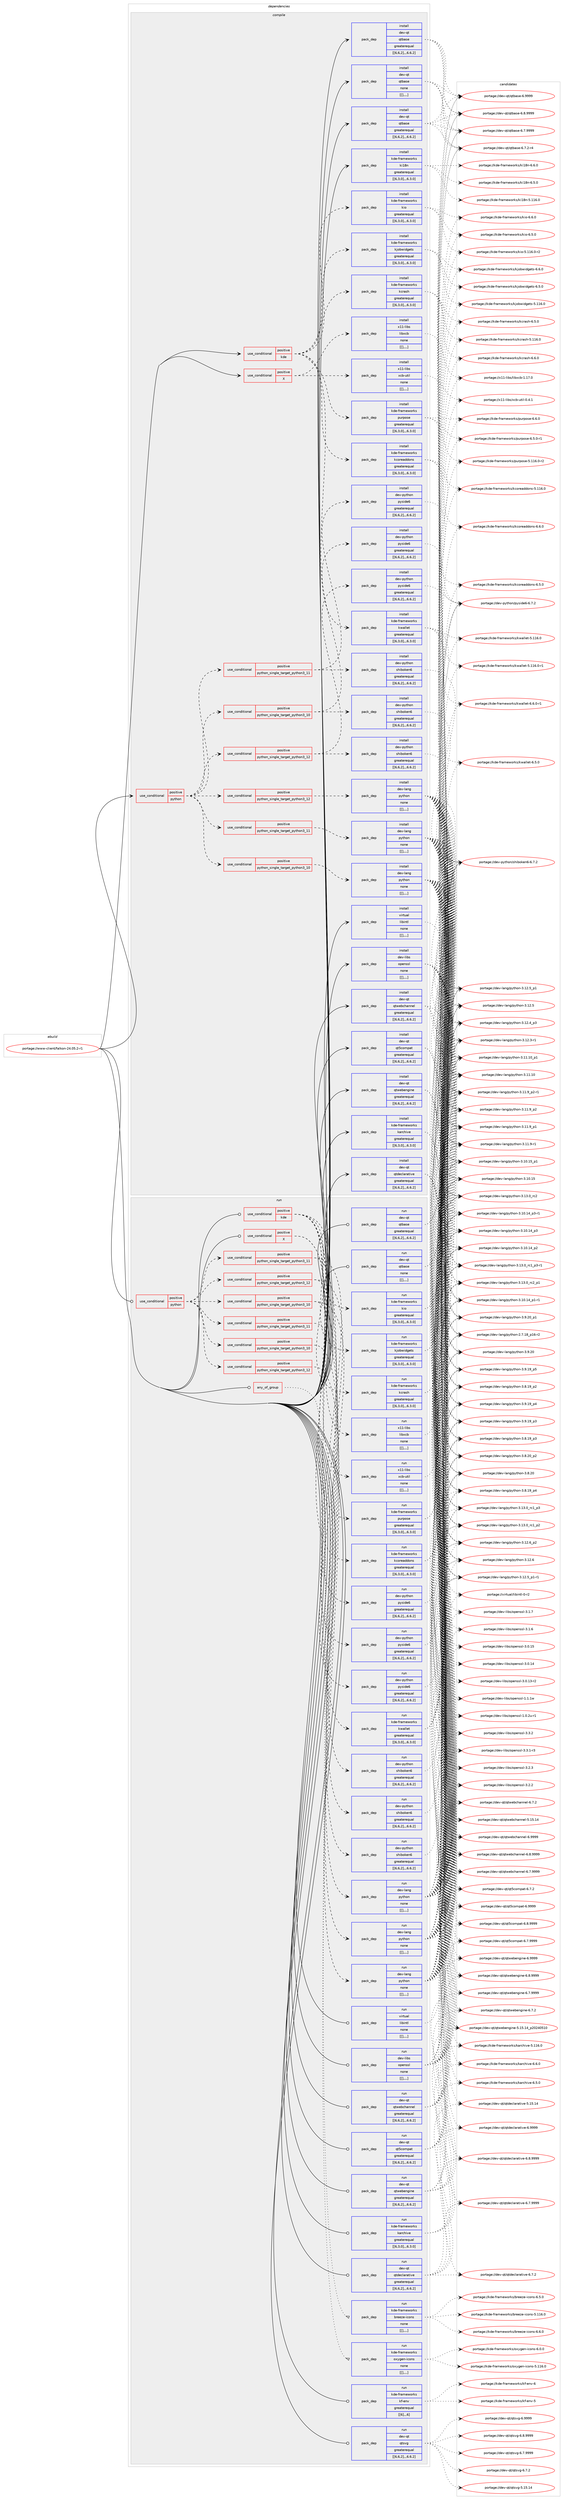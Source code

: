 digraph prolog {

# *************
# Graph options
# *************

newrank=true;
concentrate=true;
compound=true;
graph [rankdir=LR,fontname=Helvetica,fontsize=10,ranksep=1.5];#, ranksep=2.5, nodesep=0.2];
edge  [arrowhead=vee];
node  [fontname=Helvetica,fontsize=10];

# **********
# The ebuild
# **********

subgraph cluster_leftcol {
color=gray;
label=<<i>ebuild</i>>;
id [label="portage://www-client/falkon-24.05.2-r1", color=red, width=4, href="../www-client/falkon-24.05.2-r1.svg"];
}

# ****************
# The dependencies
# ****************

subgraph cluster_midcol {
color=gray;
label=<<i>dependencies</i>>;
subgraph cluster_compile {
fillcolor="#eeeeee";
style=filled;
label=<<i>compile</i>>;
subgraph cond124755 {
dependency462654 [label=<<TABLE BORDER="0" CELLBORDER="1" CELLSPACING="0" CELLPADDING="4"><TR><TD ROWSPAN="3" CELLPADDING="10">use_conditional</TD></TR><TR><TD>positive</TD></TR><TR><TD>X</TD></TR></TABLE>>, shape=none, color=red];
subgraph pack334552 {
dependency462655 [label=<<TABLE BORDER="0" CELLBORDER="1" CELLSPACING="0" CELLPADDING="4" WIDTH="220"><TR><TD ROWSPAN="6" CELLPADDING="30">pack_dep</TD></TR><TR><TD WIDTH="110">install</TD></TR><TR><TD>x11-libs</TD></TR><TR><TD>libxcb</TD></TR><TR><TD>none</TD></TR><TR><TD>[[],,,,]</TD></TR></TABLE>>, shape=none, color=blue];
}
dependency462654:e -> dependency462655:w [weight=20,style="dashed",arrowhead="vee"];
subgraph pack334553 {
dependency462656 [label=<<TABLE BORDER="0" CELLBORDER="1" CELLSPACING="0" CELLPADDING="4" WIDTH="220"><TR><TD ROWSPAN="6" CELLPADDING="30">pack_dep</TD></TR><TR><TD WIDTH="110">install</TD></TR><TR><TD>x11-libs</TD></TR><TR><TD>xcb-util</TD></TR><TR><TD>none</TD></TR><TR><TD>[[],,,,]</TD></TR></TABLE>>, shape=none, color=blue];
}
dependency462654:e -> dependency462656:w [weight=20,style="dashed",arrowhead="vee"];
}
id:e -> dependency462654:w [weight=20,style="solid",arrowhead="vee"];
subgraph cond124756 {
dependency462657 [label=<<TABLE BORDER="0" CELLBORDER="1" CELLSPACING="0" CELLPADDING="4"><TR><TD ROWSPAN="3" CELLPADDING="10">use_conditional</TD></TR><TR><TD>positive</TD></TR><TR><TD>kde</TD></TR></TABLE>>, shape=none, color=red];
subgraph pack334554 {
dependency462658 [label=<<TABLE BORDER="0" CELLBORDER="1" CELLSPACING="0" CELLPADDING="4" WIDTH="220"><TR><TD ROWSPAN="6" CELLPADDING="30">pack_dep</TD></TR><TR><TD WIDTH="110">install</TD></TR><TR><TD>kde-frameworks</TD></TR><TR><TD>kcoreaddons</TD></TR><TR><TD>greaterequal</TD></TR><TR><TD>[[6,3,0],,,6.3.0]</TD></TR></TABLE>>, shape=none, color=blue];
}
dependency462657:e -> dependency462658:w [weight=20,style="dashed",arrowhead="vee"];
subgraph pack334555 {
dependency462659 [label=<<TABLE BORDER="0" CELLBORDER="1" CELLSPACING="0" CELLPADDING="4" WIDTH="220"><TR><TD ROWSPAN="6" CELLPADDING="30">pack_dep</TD></TR><TR><TD WIDTH="110">install</TD></TR><TR><TD>kde-frameworks</TD></TR><TR><TD>kcrash</TD></TR><TR><TD>greaterequal</TD></TR><TR><TD>[[6,3,0],,,6.3.0]</TD></TR></TABLE>>, shape=none, color=blue];
}
dependency462657:e -> dependency462659:w [weight=20,style="dashed",arrowhead="vee"];
subgraph pack334556 {
dependency462660 [label=<<TABLE BORDER="0" CELLBORDER="1" CELLSPACING="0" CELLPADDING="4" WIDTH="220"><TR><TD ROWSPAN="6" CELLPADDING="30">pack_dep</TD></TR><TR><TD WIDTH="110">install</TD></TR><TR><TD>kde-frameworks</TD></TR><TR><TD>kio</TD></TR><TR><TD>greaterequal</TD></TR><TR><TD>[[6,3,0],,,6.3.0]</TD></TR></TABLE>>, shape=none, color=blue];
}
dependency462657:e -> dependency462660:w [weight=20,style="dashed",arrowhead="vee"];
subgraph pack334557 {
dependency462661 [label=<<TABLE BORDER="0" CELLBORDER="1" CELLSPACING="0" CELLPADDING="4" WIDTH="220"><TR><TD ROWSPAN="6" CELLPADDING="30">pack_dep</TD></TR><TR><TD WIDTH="110">install</TD></TR><TR><TD>kde-frameworks</TD></TR><TR><TD>kjobwidgets</TD></TR><TR><TD>greaterequal</TD></TR><TR><TD>[[6,3,0],,,6.3.0]</TD></TR></TABLE>>, shape=none, color=blue];
}
dependency462657:e -> dependency462661:w [weight=20,style="dashed",arrowhead="vee"];
subgraph pack334558 {
dependency462662 [label=<<TABLE BORDER="0" CELLBORDER="1" CELLSPACING="0" CELLPADDING="4" WIDTH="220"><TR><TD ROWSPAN="6" CELLPADDING="30">pack_dep</TD></TR><TR><TD WIDTH="110">install</TD></TR><TR><TD>kde-frameworks</TD></TR><TR><TD>kwallet</TD></TR><TR><TD>greaterequal</TD></TR><TR><TD>[[6,3,0],,,6.3.0]</TD></TR></TABLE>>, shape=none, color=blue];
}
dependency462657:e -> dependency462662:w [weight=20,style="dashed",arrowhead="vee"];
subgraph pack334559 {
dependency462663 [label=<<TABLE BORDER="0" CELLBORDER="1" CELLSPACING="0" CELLPADDING="4" WIDTH="220"><TR><TD ROWSPAN="6" CELLPADDING="30">pack_dep</TD></TR><TR><TD WIDTH="110">install</TD></TR><TR><TD>kde-frameworks</TD></TR><TR><TD>purpose</TD></TR><TR><TD>greaterequal</TD></TR><TR><TD>[[6,3,0],,,6.3.0]</TD></TR></TABLE>>, shape=none, color=blue];
}
dependency462657:e -> dependency462663:w [weight=20,style="dashed",arrowhead="vee"];
}
id:e -> dependency462657:w [weight=20,style="solid",arrowhead="vee"];
subgraph cond124757 {
dependency462664 [label=<<TABLE BORDER="0" CELLBORDER="1" CELLSPACING="0" CELLPADDING="4"><TR><TD ROWSPAN="3" CELLPADDING="10">use_conditional</TD></TR><TR><TD>positive</TD></TR><TR><TD>python</TD></TR></TABLE>>, shape=none, color=red];
subgraph cond124758 {
dependency462665 [label=<<TABLE BORDER="0" CELLBORDER="1" CELLSPACING="0" CELLPADDING="4"><TR><TD ROWSPAN="3" CELLPADDING="10">use_conditional</TD></TR><TR><TD>positive</TD></TR><TR><TD>python_single_target_python3_10</TD></TR></TABLE>>, shape=none, color=red];
subgraph pack334560 {
dependency462666 [label=<<TABLE BORDER="0" CELLBORDER="1" CELLSPACING="0" CELLPADDING="4" WIDTH="220"><TR><TD ROWSPAN="6" CELLPADDING="30">pack_dep</TD></TR><TR><TD WIDTH="110">install</TD></TR><TR><TD>dev-lang</TD></TR><TR><TD>python</TD></TR><TR><TD>none</TD></TR><TR><TD>[[],,,,]</TD></TR></TABLE>>, shape=none, color=blue];
}
dependency462665:e -> dependency462666:w [weight=20,style="dashed",arrowhead="vee"];
}
dependency462664:e -> dependency462665:w [weight=20,style="dashed",arrowhead="vee"];
subgraph cond124759 {
dependency462667 [label=<<TABLE BORDER="0" CELLBORDER="1" CELLSPACING="0" CELLPADDING="4"><TR><TD ROWSPAN="3" CELLPADDING="10">use_conditional</TD></TR><TR><TD>positive</TD></TR><TR><TD>python_single_target_python3_11</TD></TR></TABLE>>, shape=none, color=red];
subgraph pack334561 {
dependency462668 [label=<<TABLE BORDER="0" CELLBORDER="1" CELLSPACING="0" CELLPADDING="4" WIDTH="220"><TR><TD ROWSPAN="6" CELLPADDING="30">pack_dep</TD></TR><TR><TD WIDTH="110">install</TD></TR><TR><TD>dev-lang</TD></TR><TR><TD>python</TD></TR><TR><TD>none</TD></TR><TR><TD>[[],,,,]</TD></TR></TABLE>>, shape=none, color=blue];
}
dependency462667:e -> dependency462668:w [weight=20,style="dashed",arrowhead="vee"];
}
dependency462664:e -> dependency462667:w [weight=20,style="dashed",arrowhead="vee"];
subgraph cond124760 {
dependency462669 [label=<<TABLE BORDER="0" CELLBORDER="1" CELLSPACING="0" CELLPADDING="4"><TR><TD ROWSPAN="3" CELLPADDING="10">use_conditional</TD></TR><TR><TD>positive</TD></TR><TR><TD>python_single_target_python3_12</TD></TR></TABLE>>, shape=none, color=red];
subgraph pack334562 {
dependency462670 [label=<<TABLE BORDER="0" CELLBORDER="1" CELLSPACING="0" CELLPADDING="4" WIDTH="220"><TR><TD ROWSPAN="6" CELLPADDING="30">pack_dep</TD></TR><TR><TD WIDTH="110">install</TD></TR><TR><TD>dev-lang</TD></TR><TR><TD>python</TD></TR><TR><TD>none</TD></TR><TR><TD>[[],,,,]</TD></TR></TABLE>>, shape=none, color=blue];
}
dependency462669:e -> dependency462670:w [weight=20,style="dashed",arrowhead="vee"];
}
dependency462664:e -> dependency462669:w [weight=20,style="dashed",arrowhead="vee"];
subgraph cond124761 {
dependency462671 [label=<<TABLE BORDER="0" CELLBORDER="1" CELLSPACING="0" CELLPADDING="4"><TR><TD ROWSPAN="3" CELLPADDING="10">use_conditional</TD></TR><TR><TD>positive</TD></TR><TR><TD>python_single_target_python3_10</TD></TR></TABLE>>, shape=none, color=red];
subgraph pack334563 {
dependency462672 [label=<<TABLE BORDER="0" CELLBORDER="1" CELLSPACING="0" CELLPADDING="4" WIDTH="220"><TR><TD ROWSPAN="6" CELLPADDING="30">pack_dep</TD></TR><TR><TD WIDTH="110">install</TD></TR><TR><TD>dev-python</TD></TR><TR><TD>pyside6</TD></TR><TR><TD>greaterequal</TD></TR><TR><TD>[[6,6,2],,,6.6.2]</TD></TR></TABLE>>, shape=none, color=blue];
}
dependency462671:e -> dependency462672:w [weight=20,style="dashed",arrowhead="vee"];
subgraph pack334564 {
dependency462673 [label=<<TABLE BORDER="0" CELLBORDER="1" CELLSPACING="0" CELLPADDING="4" WIDTH="220"><TR><TD ROWSPAN="6" CELLPADDING="30">pack_dep</TD></TR><TR><TD WIDTH="110">install</TD></TR><TR><TD>dev-python</TD></TR><TR><TD>shiboken6</TD></TR><TR><TD>greaterequal</TD></TR><TR><TD>[[6,6,2],,,6.6.2]</TD></TR></TABLE>>, shape=none, color=blue];
}
dependency462671:e -> dependency462673:w [weight=20,style="dashed",arrowhead="vee"];
}
dependency462664:e -> dependency462671:w [weight=20,style="dashed",arrowhead="vee"];
subgraph cond124762 {
dependency462674 [label=<<TABLE BORDER="0" CELLBORDER="1" CELLSPACING="0" CELLPADDING="4"><TR><TD ROWSPAN="3" CELLPADDING="10">use_conditional</TD></TR><TR><TD>positive</TD></TR><TR><TD>python_single_target_python3_11</TD></TR></TABLE>>, shape=none, color=red];
subgraph pack334565 {
dependency462675 [label=<<TABLE BORDER="0" CELLBORDER="1" CELLSPACING="0" CELLPADDING="4" WIDTH="220"><TR><TD ROWSPAN="6" CELLPADDING="30">pack_dep</TD></TR><TR><TD WIDTH="110">install</TD></TR><TR><TD>dev-python</TD></TR><TR><TD>pyside6</TD></TR><TR><TD>greaterequal</TD></TR><TR><TD>[[6,6,2],,,6.6.2]</TD></TR></TABLE>>, shape=none, color=blue];
}
dependency462674:e -> dependency462675:w [weight=20,style="dashed",arrowhead="vee"];
subgraph pack334566 {
dependency462676 [label=<<TABLE BORDER="0" CELLBORDER="1" CELLSPACING="0" CELLPADDING="4" WIDTH="220"><TR><TD ROWSPAN="6" CELLPADDING="30">pack_dep</TD></TR><TR><TD WIDTH="110">install</TD></TR><TR><TD>dev-python</TD></TR><TR><TD>shiboken6</TD></TR><TR><TD>greaterequal</TD></TR><TR><TD>[[6,6,2],,,6.6.2]</TD></TR></TABLE>>, shape=none, color=blue];
}
dependency462674:e -> dependency462676:w [weight=20,style="dashed",arrowhead="vee"];
}
dependency462664:e -> dependency462674:w [weight=20,style="dashed",arrowhead="vee"];
subgraph cond124763 {
dependency462677 [label=<<TABLE BORDER="0" CELLBORDER="1" CELLSPACING="0" CELLPADDING="4"><TR><TD ROWSPAN="3" CELLPADDING="10">use_conditional</TD></TR><TR><TD>positive</TD></TR><TR><TD>python_single_target_python3_12</TD></TR></TABLE>>, shape=none, color=red];
subgraph pack334567 {
dependency462678 [label=<<TABLE BORDER="0" CELLBORDER="1" CELLSPACING="0" CELLPADDING="4" WIDTH="220"><TR><TD ROWSPAN="6" CELLPADDING="30">pack_dep</TD></TR><TR><TD WIDTH="110">install</TD></TR><TR><TD>dev-python</TD></TR><TR><TD>pyside6</TD></TR><TR><TD>greaterequal</TD></TR><TR><TD>[[6,6,2],,,6.6.2]</TD></TR></TABLE>>, shape=none, color=blue];
}
dependency462677:e -> dependency462678:w [weight=20,style="dashed",arrowhead="vee"];
subgraph pack334568 {
dependency462679 [label=<<TABLE BORDER="0" CELLBORDER="1" CELLSPACING="0" CELLPADDING="4" WIDTH="220"><TR><TD ROWSPAN="6" CELLPADDING="30">pack_dep</TD></TR><TR><TD WIDTH="110">install</TD></TR><TR><TD>dev-python</TD></TR><TR><TD>shiboken6</TD></TR><TR><TD>greaterequal</TD></TR><TR><TD>[[6,6,2],,,6.6.2]</TD></TR></TABLE>>, shape=none, color=blue];
}
dependency462677:e -> dependency462679:w [weight=20,style="dashed",arrowhead="vee"];
}
dependency462664:e -> dependency462677:w [weight=20,style="dashed",arrowhead="vee"];
}
id:e -> dependency462664:w [weight=20,style="solid",arrowhead="vee"];
subgraph pack334569 {
dependency462680 [label=<<TABLE BORDER="0" CELLBORDER="1" CELLSPACING="0" CELLPADDING="4" WIDTH="220"><TR><TD ROWSPAN="6" CELLPADDING="30">pack_dep</TD></TR><TR><TD WIDTH="110">install</TD></TR><TR><TD>dev-libs</TD></TR><TR><TD>openssl</TD></TR><TR><TD>none</TD></TR><TR><TD>[[],,,,]</TD></TR></TABLE>>, shape=none, color=blue];
}
id:e -> dependency462680:w [weight=20,style="solid",arrowhead="vee"];
subgraph pack334570 {
dependency462681 [label=<<TABLE BORDER="0" CELLBORDER="1" CELLSPACING="0" CELLPADDING="4" WIDTH="220"><TR><TD ROWSPAN="6" CELLPADDING="30">pack_dep</TD></TR><TR><TD WIDTH="110">install</TD></TR><TR><TD>dev-qt</TD></TR><TR><TD>qt5compat</TD></TR><TR><TD>greaterequal</TD></TR><TR><TD>[[6,6,2],,,6.6.2]</TD></TR></TABLE>>, shape=none, color=blue];
}
id:e -> dependency462681:w [weight=20,style="solid",arrowhead="vee"];
subgraph pack334571 {
dependency462682 [label=<<TABLE BORDER="0" CELLBORDER="1" CELLSPACING="0" CELLPADDING="4" WIDTH="220"><TR><TD ROWSPAN="6" CELLPADDING="30">pack_dep</TD></TR><TR><TD WIDTH="110">install</TD></TR><TR><TD>dev-qt</TD></TR><TR><TD>qtbase</TD></TR><TR><TD>greaterequal</TD></TR><TR><TD>[[6,6,2],,,6.6.2]</TD></TR></TABLE>>, shape=none, color=blue];
}
id:e -> dependency462682:w [weight=20,style="solid",arrowhead="vee"];
subgraph pack334572 {
dependency462683 [label=<<TABLE BORDER="0" CELLBORDER="1" CELLSPACING="0" CELLPADDING="4" WIDTH="220"><TR><TD ROWSPAN="6" CELLPADDING="30">pack_dep</TD></TR><TR><TD WIDTH="110">install</TD></TR><TR><TD>dev-qt</TD></TR><TR><TD>qtbase</TD></TR><TR><TD>greaterequal</TD></TR><TR><TD>[[6,6,2],,,6.6.2]</TD></TR></TABLE>>, shape=none, color=blue];
}
id:e -> dependency462683:w [weight=20,style="solid",arrowhead="vee"];
subgraph pack334573 {
dependency462684 [label=<<TABLE BORDER="0" CELLBORDER="1" CELLSPACING="0" CELLPADDING="4" WIDTH="220"><TR><TD ROWSPAN="6" CELLPADDING="30">pack_dep</TD></TR><TR><TD WIDTH="110">install</TD></TR><TR><TD>dev-qt</TD></TR><TR><TD>qtbase</TD></TR><TR><TD>none</TD></TR><TR><TD>[[],,,,]</TD></TR></TABLE>>, shape=none, color=blue];
}
id:e -> dependency462684:w [weight=20,style="solid",arrowhead="vee"];
subgraph pack334574 {
dependency462685 [label=<<TABLE BORDER="0" CELLBORDER="1" CELLSPACING="0" CELLPADDING="4" WIDTH="220"><TR><TD ROWSPAN="6" CELLPADDING="30">pack_dep</TD></TR><TR><TD WIDTH="110">install</TD></TR><TR><TD>dev-qt</TD></TR><TR><TD>qtdeclarative</TD></TR><TR><TD>greaterequal</TD></TR><TR><TD>[[6,6,2],,,6.6.2]</TD></TR></TABLE>>, shape=none, color=blue];
}
id:e -> dependency462685:w [weight=20,style="solid",arrowhead="vee"];
subgraph pack334575 {
dependency462686 [label=<<TABLE BORDER="0" CELLBORDER="1" CELLSPACING="0" CELLPADDING="4" WIDTH="220"><TR><TD ROWSPAN="6" CELLPADDING="30">pack_dep</TD></TR><TR><TD WIDTH="110">install</TD></TR><TR><TD>dev-qt</TD></TR><TR><TD>qtwebchannel</TD></TR><TR><TD>greaterequal</TD></TR><TR><TD>[[6,6,2],,,6.6.2]</TD></TR></TABLE>>, shape=none, color=blue];
}
id:e -> dependency462686:w [weight=20,style="solid",arrowhead="vee"];
subgraph pack334576 {
dependency462687 [label=<<TABLE BORDER="0" CELLBORDER="1" CELLSPACING="0" CELLPADDING="4" WIDTH="220"><TR><TD ROWSPAN="6" CELLPADDING="30">pack_dep</TD></TR><TR><TD WIDTH="110">install</TD></TR><TR><TD>dev-qt</TD></TR><TR><TD>qtwebengine</TD></TR><TR><TD>greaterequal</TD></TR><TR><TD>[[6,6,2],,,6.6.2]</TD></TR></TABLE>>, shape=none, color=blue];
}
id:e -> dependency462687:w [weight=20,style="solid",arrowhead="vee"];
subgraph pack334577 {
dependency462688 [label=<<TABLE BORDER="0" CELLBORDER="1" CELLSPACING="0" CELLPADDING="4" WIDTH="220"><TR><TD ROWSPAN="6" CELLPADDING="30">pack_dep</TD></TR><TR><TD WIDTH="110">install</TD></TR><TR><TD>kde-frameworks</TD></TR><TR><TD>karchive</TD></TR><TR><TD>greaterequal</TD></TR><TR><TD>[[6,3,0],,,6.3.0]</TD></TR></TABLE>>, shape=none, color=blue];
}
id:e -> dependency462688:w [weight=20,style="solid",arrowhead="vee"];
subgraph pack334578 {
dependency462689 [label=<<TABLE BORDER="0" CELLBORDER="1" CELLSPACING="0" CELLPADDING="4" WIDTH="220"><TR><TD ROWSPAN="6" CELLPADDING="30">pack_dep</TD></TR><TR><TD WIDTH="110">install</TD></TR><TR><TD>kde-frameworks</TD></TR><TR><TD>ki18n</TD></TR><TR><TD>greaterequal</TD></TR><TR><TD>[[6,3,0],,,6.3.0]</TD></TR></TABLE>>, shape=none, color=blue];
}
id:e -> dependency462689:w [weight=20,style="solid",arrowhead="vee"];
subgraph pack334579 {
dependency462690 [label=<<TABLE BORDER="0" CELLBORDER="1" CELLSPACING="0" CELLPADDING="4" WIDTH="220"><TR><TD ROWSPAN="6" CELLPADDING="30">pack_dep</TD></TR><TR><TD WIDTH="110">install</TD></TR><TR><TD>virtual</TD></TR><TR><TD>libintl</TD></TR><TR><TD>none</TD></TR><TR><TD>[[],,,,]</TD></TR></TABLE>>, shape=none, color=blue];
}
id:e -> dependency462690:w [weight=20,style="solid",arrowhead="vee"];
}
subgraph cluster_compileandrun {
fillcolor="#eeeeee";
style=filled;
label=<<i>compile and run</i>>;
}
subgraph cluster_run {
fillcolor="#eeeeee";
style=filled;
label=<<i>run</i>>;
subgraph any3129 {
dependency462691 [label=<<TABLE BORDER="0" CELLBORDER="1" CELLSPACING="0" CELLPADDING="4"><TR><TD CELLPADDING="10">any_of_group</TD></TR></TABLE>>, shape=none, color=red];subgraph pack334580 {
dependency462692 [label=<<TABLE BORDER="0" CELLBORDER="1" CELLSPACING="0" CELLPADDING="4" WIDTH="220"><TR><TD ROWSPAN="6" CELLPADDING="30">pack_dep</TD></TR><TR><TD WIDTH="110">run</TD></TR><TR><TD>kde-frameworks</TD></TR><TR><TD>breeze-icons</TD></TR><TR><TD>none</TD></TR><TR><TD>[[],,,,]</TD></TR></TABLE>>, shape=none, color=blue];
}
dependency462691:e -> dependency462692:w [weight=20,style="dotted",arrowhead="oinv"];
subgraph pack334581 {
dependency462693 [label=<<TABLE BORDER="0" CELLBORDER="1" CELLSPACING="0" CELLPADDING="4" WIDTH="220"><TR><TD ROWSPAN="6" CELLPADDING="30">pack_dep</TD></TR><TR><TD WIDTH="110">run</TD></TR><TR><TD>kde-frameworks</TD></TR><TR><TD>oxygen-icons</TD></TR><TR><TD>none</TD></TR><TR><TD>[[],,,,]</TD></TR></TABLE>>, shape=none, color=blue];
}
dependency462691:e -> dependency462693:w [weight=20,style="dotted",arrowhead="oinv"];
}
id:e -> dependency462691:w [weight=20,style="solid",arrowhead="odot"];
subgraph cond124764 {
dependency462694 [label=<<TABLE BORDER="0" CELLBORDER="1" CELLSPACING="0" CELLPADDING="4"><TR><TD ROWSPAN="3" CELLPADDING="10">use_conditional</TD></TR><TR><TD>positive</TD></TR><TR><TD>X</TD></TR></TABLE>>, shape=none, color=red];
subgraph pack334582 {
dependency462695 [label=<<TABLE BORDER="0" CELLBORDER="1" CELLSPACING="0" CELLPADDING="4" WIDTH="220"><TR><TD ROWSPAN="6" CELLPADDING="30">pack_dep</TD></TR><TR><TD WIDTH="110">run</TD></TR><TR><TD>x11-libs</TD></TR><TR><TD>libxcb</TD></TR><TR><TD>none</TD></TR><TR><TD>[[],,,,]</TD></TR></TABLE>>, shape=none, color=blue];
}
dependency462694:e -> dependency462695:w [weight=20,style="dashed",arrowhead="vee"];
subgraph pack334583 {
dependency462696 [label=<<TABLE BORDER="0" CELLBORDER="1" CELLSPACING="0" CELLPADDING="4" WIDTH="220"><TR><TD ROWSPAN="6" CELLPADDING="30">pack_dep</TD></TR><TR><TD WIDTH="110">run</TD></TR><TR><TD>x11-libs</TD></TR><TR><TD>xcb-util</TD></TR><TR><TD>none</TD></TR><TR><TD>[[],,,,]</TD></TR></TABLE>>, shape=none, color=blue];
}
dependency462694:e -> dependency462696:w [weight=20,style="dashed",arrowhead="vee"];
}
id:e -> dependency462694:w [weight=20,style="solid",arrowhead="odot"];
subgraph cond124765 {
dependency462697 [label=<<TABLE BORDER="0" CELLBORDER="1" CELLSPACING="0" CELLPADDING="4"><TR><TD ROWSPAN="3" CELLPADDING="10">use_conditional</TD></TR><TR><TD>positive</TD></TR><TR><TD>kde</TD></TR></TABLE>>, shape=none, color=red];
subgraph pack334584 {
dependency462698 [label=<<TABLE BORDER="0" CELLBORDER="1" CELLSPACING="0" CELLPADDING="4" WIDTH="220"><TR><TD ROWSPAN="6" CELLPADDING="30">pack_dep</TD></TR><TR><TD WIDTH="110">run</TD></TR><TR><TD>kde-frameworks</TD></TR><TR><TD>kcoreaddons</TD></TR><TR><TD>greaterequal</TD></TR><TR><TD>[[6,3,0],,,6.3.0]</TD></TR></TABLE>>, shape=none, color=blue];
}
dependency462697:e -> dependency462698:w [weight=20,style="dashed",arrowhead="vee"];
subgraph pack334585 {
dependency462699 [label=<<TABLE BORDER="0" CELLBORDER="1" CELLSPACING="0" CELLPADDING="4" WIDTH="220"><TR><TD ROWSPAN="6" CELLPADDING="30">pack_dep</TD></TR><TR><TD WIDTH="110">run</TD></TR><TR><TD>kde-frameworks</TD></TR><TR><TD>kcrash</TD></TR><TR><TD>greaterequal</TD></TR><TR><TD>[[6,3,0],,,6.3.0]</TD></TR></TABLE>>, shape=none, color=blue];
}
dependency462697:e -> dependency462699:w [weight=20,style="dashed",arrowhead="vee"];
subgraph pack334586 {
dependency462700 [label=<<TABLE BORDER="0" CELLBORDER="1" CELLSPACING="0" CELLPADDING="4" WIDTH="220"><TR><TD ROWSPAN="6" CELLPADDING="30">pack_dep</TD></TR><TR><TD WIDTH="110">run</TD></TR><TR><TD>kde-frameworks</TD></TR><TR><TD>kio</TD></TR><TR><TD>greaterequal</TD></TR><TR><TD>[[6,3,0],,,6.3.0]</TD></TR></TABLE>>, shape=none, color=blue];
}
dependency462697:e -> dependency462700:w [weight=20,style="dashed",arrowhead="vee"];
subgraph pack334587 {
dependency462701 [label=<<TABLE BORDER="0" CELLBORDER="1" CELLSPACING="0" CELLPADDING="4" WIDTH="220"><TR><TD ROWSPAN="6" CELLPADDING="30">pack_dep</TD></TR><TR><TD WIDTH="110">run</TD></TR><TR><TD>kde-frameworks</TD></TR><TR><TD>kjobwidgets</TD></TR><TR><TD>greaterequal</TD></TR><TR><TD>[[6,3,0],,,6.3.0]</TD></TR></TABLE>>, shape=none, color=blue];
}
dependency462697:e -> dependency462701:w [weight=20,style="dashed",arrowhead="vee"];
subgraph pack334588 {
dependency462702 [label=<<TABLE BORDER="0" CELLBORDER="1" CELLSPACING="0" CELLPADDING="4" WIDTH="220"><TR><TD ROWSPAN="6" CELLPADDING="30">pack_dep</TD></TR><TR><TD WIDTH="110">run</TD></TR><TR><TD>kde-frameworks</TD></TR><TR><TD>kwallet</TD></TR><TR><TD>greaterequal</TD></TR><TR><TD>[[6,3,0],,,6.3.0]</TD></TR></TABLE>>, shape=none, color=blue];
}
dependency462697:e -> dependency462702:w [weight=20,style="dashed",arrowhead="vee"];
subgraph pack334589 {
dependency462703 [label=<<TABLE BORDER="0" CELLBORDER="1" CELLSPACING="0" CELLPADDING="4" WIDTH="220"><TR><TD ROWSPAN="6" CELLPADDING="30">pack_dep</TD></TR><TR><TD WIDTH="110">run</TD></TR><TR><TD>kde-frameworks</TD></TR><TR><TD>purpose</TD></TR><TR><TD>greaterequal</TD></TR><TR><TD>[[6,3,0],,,6.3.0]</TD></TR></TABLE>>, shape=none, color=blue];
}
dependency462697:e -> dependency462703:w [weight=20,style="dashed",arrowhead="vee"];
}
id:e -> dependency462697:w [weight=20,style="solid",arrowhead="odot"];
subgraph cond124766 {
dependency462704 [label=<<TABLE BORDER="0" CELLBORDER="1" CELLSPACING="0" CELLPADDING="4"><TR><TD ROWSPAN="3" CELLPADDING="10">use_conditional</TD></TR><TR><TD>positive</TD></TR><TR><TD>python</TD></TR></TABLE>>, shape=none, color=red];
subgraph cond124767 {
dependency462705 [label=<<TABLE BORDER="0" CELLBORDER="1" CELLSPACING="0" CELLPADDING="4"><TR><TD ROWSPAN="3" CELLPADDING="10">use_conditional</TD></TR><TR><TD>positive</TD></TR><TR><TD>python_single_target_python3_10</TD></TR></TABLE>>, shape=none, color=red];
subgraph pack334590 {
dependency462706 [label=<<TABLE BORDER="0" CELLBORDER="1" CELLSPACING="0" CELLPADDING="4" WIDTH="220"><TR><TD ROWSPAN="6" CELLPADDING="30">pack_dep</TD></TR><TR><TD WIDTH="110">run</TD></TR><TR><TD>dev-lang</TD></TR><TR><TD>python</TD></TR><TR><TD>none</TD></TR><TR><TD>[[],,,,]</TD></TR></TABLE>>, shape=none, color=blue];
}
dependency462705:e -> dependency462706:w [weight=20,style="dashed",arrowhead="vee"];
}
dependency462704:e -> dependency462705:w [weight=20,style="dashed",arrowhead="vee"];
subgraph cond124768 {
dependency462707 [label=<<TABLE BORDER="0" CELLBORDER="1" CELLSPACING="0" CELLPADDING="4"><TR><TD ROWSPAN="3" CELLPADDING="10">use_conditional</TD></TR><TR><TD>positive</TD></TR><TR><TD>python_single_target_python3_11</TD></TR></TABLE>>, shape=none, color=red];
subgraph pack334591 {
dependency462708 [label=<<TABLE BORDER="0" CELLBORDER="1" CELLSPACING="0" CELLPADDING="4" WIDTH="220"><TR><TD ROWSPAN="6" CELLPADDING="30">pack_dep</TD></TR><TR><TD WIDTH="110">run</TD></TR><TR><TD>dev-lang</TD></TR><TR><TD>python</TD></TR><TR><TD>none</TD></TR><TR><TD>[[],,,,]</TD></TR></TABLE>>, shape=none, color=blue];
}
dependency462707:e -> dependency462708:w [weight=20,style="dashed",arrowhead="vee"];
}
dependency462704:e -> dependency462707:w [weight=20,style="dashed",arrowhead="vee"];
subgraph cond124769 {
dependency462709 [label=<<TABLE BORDER="0" CELLBORDER="1" CELLSPACING="0" CELLPADDING="4"><TR><TD ROWSPAN="3" CELLPADDING="10">use_conditional</TD></TR><TR><TD>positive</TD></TR><TR><TD>python_single_target_python3_12</TD></TR></TABLE>>, shape=none, color=red];
subgraph pack334592 {
dependency462710 [label=<<TABLE BORDER="0" CELLBORDER="1" CELLSPACING="0" CELLPADDING="4" WIDTH="220"><TR><TD ROWSPAN="6" CELLPADDING="30">pack_dep</TD></TR><TR><TD WIDTH="110">run</TD></TR><TR><TD>dev-lang</TD></TR><TR><TD>python</TD></TR><TR><TD>none</TD></TR><TR><TD>[[],,,,]</TD></TR></TABLE>>, shape=none, color=blue];
}
dependency462709:e -> dependency462710:w [weight=20,style="dashed",arrowhead="vee"];
}
dependency462704:e -> dependency462709:w [weight=20,style="dashed",arrowhead="vee"];
subgraph cond124770 {
dependency462711 [label=<<TABLE BORDER="0" CELLBORDER="1" CELLSPACING="0" CELLPADDING="4"><TR><TD ROWSPAN="3" CELLPADDING="10">use_conditional</TD></TR><TR><TD>positive</TD></TR><TR><TD>python_single_target_python3_10</TD></TR></TABLE>>, shape=none, color=red];
subgraph pack334593 {
dependency462712 [label=<<TABLE BORDER="0" CELLBORDER="1" CELLSPACING="0" CELLPADDING="4" WIDTH="220"><TR><TD ROWSPAN="6" CELLPADDING="30">pack_dep</TD></TR><TR><TD WIDTH="110">run</TD></TR><TR><TD>dev-python</TD></TR><TR><TD>pyside6</TD></TR><TR><TD>greaterequal</TD></TR><TR><TD>[[6,6,2],,,6.6.2]</TD></TR></TABLE>>, shape=none, color=blue];
}
dependency462711:e -> dependency462712:w [weight=20,style="dashed",arrowhead="vee"];
subgraph pack334594 {
dependency462713 [label=<<TABLE BORDER="0" CELLBORDER="1" CELLSPACING="0" CELLPADDING="4" WIDTH="220"><TR><TD ROWSPAN="6" CELLPADDING="30">pack_dep</TD></TR><TR><TD WIDTH="110">run</TD></TR><TR><TD>dev-python</TD></TR><TR><TD>shiboken6</TD></TR><TR><TD>greaterequal</TD></TR><TR><TD>[[6,6,2],,,6.6.2]</TD></TR></TABLE>>, shape=none, color=blue];
}
dependency462711:e -> dependency462713:w [weight=20,style="dashed",arrowhead="vee"];
}
dependency462704:e -> dependency462711:w [weight=20,style="dashed",arrowhead="vee"];
subgraph cond124771 {
dependency462714 [label=<<TABLE BORDER="0" CELLBORDER="1" CELLSPACING="0" CELLPADDING="4"><TR><TD ROWSPAN="3" CELLPADDING="10">use_conditional</TD></TR><TR><TD>positive</TD></TR><TR><TD>python_single_target_python3_11</TD></TR></TABLE>>, shape=none, color=red];
subgraph pack334595 {
dependency462715 [label=<<TABLE BORDER="0" CELLBORDER="1" CELLSPACING="0" CELLPADDING="4" WIDTH="220"><TR><TD ROWSPAN="6" CELLPADDING="30">pack_dep</TD></TR><TR><TD WIDTH="110">run</TD></TR><TR><TD>dev-python</TD></TR><TR><TD>pyside6</TD></TR><TR><TD>greaterequal</TD></TR><TR><TD>[[6,6,2],,,6.6.2]</TD></TR></TABLE>>, shape=none, color=blue];
}
dependency462714:e -> dependency462715:w [weight=20,style="dashed",arrowhead="vee"];
subgraph pack334596 {
dependency462716 [label=<<TABLE BORDER="0" CELLBORDER="1" CELLSPACING="0" CELLPADDING="4" WIDTH="220"><TR><TD ROWSPAN="6" CELLPADDING="30">pack_dep</TD></TR><TR><TD WIDTH="110">run</TD></TR><TR><TD>dev-python</TD></TR><TR><TD>shiboken6</TD></TR><TR><TD>greaterequal</TD></TR><TR><TD>[[6,6,2],,,6.6.2]</TD></TR></TABLE>>, shape=none, color=blue];
}
dependency462714:e -> dependency462716:w [weight=20,style="dashed",arrowhead="vee"];
}
dependency462704:e -> dependency462714:w [weight=20,style="dashed",arrowhead="vee"];
subgraph cond124772 {
dependency462717 [label=<<TABLE BORDER="0" CELLBORDER="1" CELLSPACING="0" CELLPADDING="4"><TR><TD ROWSPAN="3" CELLPADDING="10">use_conditional</TD></TR><TR><TD>positive</TD></TR><TR><TD>python_single_target_python3_12</TD></TR></TABLE>>, shape=none, color=red];
subgraph pack334597 {
dependency462718 [label=<<TABLE BORDER="0" CELLBORDER="1" CELLSPACING="0" CELLPADDING="4" WIDTH="220"><TR><TD ROWSPAN="6" CELLPADDING="30">pack_dep</TD></TR><TR><TD WIDTH="110">run</TD></TR><TR><TD>dev-python</TD></TR><TR><TD>pyside6</TD></TR><TR><TD>greaterequal</TD></TR><TR><TD>[[6,6,2],,,6.6.2]</TD></TR></TABLE>>, shape=none, color=blue];
}
dependency462717:e -> dependency462718:w [weight=20,style="dashed",arrowhead="vee"];
subgraph pack334598 {
dependency462719 [label=<<TABLE BORDER="0" CELLBORDER="1" CELLSPACING="0" CELLPADDING="4" WIDTH="220"><TR><TD ROWSPAN="6" CELLPADDING="30">pack_dep</TD></TR><TR><TD WIDTH="110">run</TD></TR><TR><TD>dev-python</TD></TR><TR><TD>shiboken6</TD></TR><TR><TD>greaterequal</TD></TR><TR><TD>[[6,6,2],,,6.6.2]</TD></TR></TABLE>>, shape=none, color=blue];
}
dependency462717:e -> dependency462719:w [weight=20,style="dashed",arrowhead="vee"];
}
dependency462704:e -> dependency462717:w [weight=20,style="dashed",arrowhead="vee"];
}
id:e -> dependency462704:w [weight=20,style="solid",arrowhead="odot"];
subgraph pack334599 {
dependency462720 [label=<<TABLE BORDER="0" CELLBORDER="1" CELLSPACING="0" CELLPADDING="4" WIDTH="220"><TR><TD ROWSPAN="6" CELLPADDING="30">pack_dep</TD></TR><TR><TD WIDTH="110">run</TD></TR><TR><TD>dev-libs</TD></TR><TR><TD>openssl</TD></TR><TR><TD>none</TD></TR><TR><TD>[[],,,,]</TD></TR></TABLE>>, shape=none, color=blue];
}
id:e -> dependency462720:w [weight=20,style="solid",arrowhead="odot"];
subgraph pack334600 {
dependency462721 [label=<<TABLE BORDER="0" CELLBORDER="1" CELLSPACING="0" CELLPADDING="4" WIDTH="220"><TR><TD ROWSPAN="6" CELLPADDING="30">pack_dep</TD></TR><TR><TD WIDTH="110">run</TD></TR><TR><TD>dev-qt</TD></TR><TR><TD>qt5compat</TD></TR><TR><TD>greaterequal</TD></TR><TR><TD>[[6,6,2],,,6.6.2]</TD></TR></TABLE>>, shape=none, color=blue];
}
id:e -> dependency462721:w [weight=20,style="solid",arrowhead="odot"];
subgraph pack334601 {
dependency462722 [label=<<TABLE BORDER="0" CELLBORDER="1" CELLSPACING="0" CELLPADDING="4" WIDTH="220"><TR><TD ROWSPAN="6" CELLPADDING="30">pack_dep</TD></TR><TR><TD WIDTH="110">run</TD></TR><TR><TD>dev-qt</TD></TR><TR><TD>qtbase</TD></TR><TR><TD>greaterequal</TD></TR><TR><TD>[[6,6,2],,,6.6.2]</TD></TR></TABLE>>, shape=none, color=blue];
}
id:e -> dependency462722:w [weight=20,style="solid",arrowhead="odot"];
subgraph pack334602 {
dependency462723 [label=<<TABLE BORDER="0" CELLBORDER="1" CELLSPACING="0" CELLPADDING="4" WIDTH="220"><TR><TD ROWSPAN="6" CELLPADDING="30">pack_dep</TD></TR><TR><TD WIDTH="110">run</TD></TR><TR><TD>dev-qt</TD></TR><TR><TD>qtbase</TD></TR><TR><TD>none</TD></TR><TR><TD>[[],,,,]</TD></TR></TABLE>>, shape=none, color=blue];
}
id:e -> dependency462723:w [weight=20,style="solid",arrowhead="odot"];
subgraph pack334603 {
dependency462724 [label=<<TABLE BORDER="0" CELLBORDER="1" CELLSPACING="0" CELLPADDING="4" WIDTH="220"><TR><TD ROWSPAN="6" CELLPADDING="30">pack_dep</TD></TR><TR><TD WIDTH="110">run</TD></TR><TR><TD>dev-qt</TD></TR><TR><TD>qtdeclarative</TD></TR><TR><TD>greaterequal</TD></TR><TR><TD>[[6,6,2],,,6.6.2]</TD></TR></TABLE>>, shape=none, color=blue];
}
id:e -> dependency462724:w [weight=20,style="solid",arrowhead="odot"];
subgraph pack334604 {
dependency462725 [label=<<TABLE BORDER="0" CELLBORDER="1" CELLSPACING="0" CELLPADDING="4" WIDTH="220"><TR><TD ROWSPAN="6" CELLPADDING="30">pack_dep</TD></TR><TR><TD WIDTH="110">run</TD></TR><TR><TD>dev-qt</TD></TR><TR><TD>qtsvg</TD></TR><TR><TD>greaterequal</TD></TR><TR><TD>[[6,6,2],,,6.6.2]</TD></TR></TABLE>>, shape=none, color=blue];
}
id:e -> dependency462725:w [weight=20,style="solid",arrowhead="odot"];
subgraph pack334605 {
dependency462726 [label=<<TABLE BORDER="0" CELLBORDER="1" CELLSPACING="0" CELLPADDING="4" WIDTH="220"><TR><TD ROWSPAN="6" CELLPADDING="30">pack_dep</TD></TR><TR><TD WIDTH="110">run</TD></TR><TR><TD>dev-qt</TD></TR><TR><TD>qtwebchannel</TD></TR><TR><TD>greaterequal</TD></TR><TR><TD>[[6,6,2],,,6.6.2]</TD></TR></TABLE>>, shape=none, color=blue];
}
id:e -> dependency462726:w [weight=20,style="solid",arrowhead="odot"];
subgraph pack334606 {
dependency462727 [label=<<TABLE BORDER="0" CELLBORDER="1" CELLSPACING="0" CELLPADDING="4" WIDTH="220"><TR><TD ROWSPAN="6" CELLPADDING="30">pack_dep</TD></TR><TR><TD WIDTH="110">run</TD></TR><TR><TD>dev-qt</TD></TR><TR><TD>qtwebengine</TD></TR><TR><TD>greaterequal</TD></TR><TR><TD>[[6,6,2],,,6.6.2]</TD></TR></TABLE>>, shape=none, color=blue];
}
id:e -> dependency462727:w [weight=20,style="solid",arrowhead="odot"];
subgraph pack334607 {
dependency462728 [label=<<TABLE BORDER="0" CELLBORDER="1" CELLSPACING="0" CELLPADDING="4" WIDTH="220"><TR><TD ROWSPAN="6" CELLPADDING="30">pack_dep</TD></TR><TR><TD WIDTH="110">run</TD></TR><TR><TD>kde-frameworks</TD></TR><TR><TD>karchive</TD></TR><TR><TD>greaterequal</TD></TR><TR><TD>[[6,3,0],,,6.3.0]</TD></TR></TABLE>>, shape=none, color=blue];
}
id:e -> dependency462728:w [weight=20,style="solid",arrowhead="odot"];
subgraph pack334608 {
dependency462729 [label=<<TABLE BORDER="0" CELLBORDER="1" CELLSPACING="0" CELLPADDING="4" WIDTH="220"><TR><TD ROWSPAN="6" CELLPADDING="30">pack_dep</TD></TR><TR><TD WIDTH="110">run</TD></TR><TR><TD>kde-frameworks</TD></TR><TR><TD>kf-env</TD></TR><TR><TD>greaterequal</TD></TR><TR><TD>[[6],,,6]</TD></TR></TABLE>>, shape=none, color=blue];
}
id:e -> dependency462729:w [weight=20,style="solid",arrowhead="odot"];
subgraph pack334609 {
dependency462730 [label=<<TABLE BORDER="0" CELLBORDER="1" CELLSPACING="0" CELLPADDING="4" WIDTH="220"><TR><TD ROWSPAN="6" CELLPADDING="30">pack_dep</TD></TR><TR><TD WIDTH="110">run</TD></TR><TR><TD>virtual</TD></TR><TR><TD>libintl</TD></TR><TR><TD>none</TD></TR><TR><TD>[[],,,,]</TD></TR></TABLE>>, shape=none, color=blue];
}
id:e -> dependency462730:w [weight=20,style="solid",arrowhead="odot"];
}
}

# **************
# The candidates
# **************

subgraph cluster_choices {
rank=same;
color=gray;
label=<<i>candidates</i>>;

subgraph choice334552 {
color=black;
nodesep=1;
choice120494945108105981154710810598120999845494649554648 [label="portage://x11-libs/libxcb-1.17.0", color=red, width=4,href="../x11-libs/libxcb-1.17.0.svg"];
dependency462655:e -> choice120494945108105981154710810598120999845494649554648:w [style=dotted,weight="100"];
}
subgraph choice334553 {
color=black;
nodesep=1;
choice1204949451081059811547120999845117116105108454846524649 [label="portage://x11-libs/xcb-util-0.4.1", color=red, width=4,href="../x11-libs/xcb-util-0.4.1.svg"];
dependency462656:e -> choice1204949451081059811547120999845117116105108454846524649:w [style=dotted,weight="100"];
}
subgraph choice334554 {
color=black;
nodesep=1;
choice1071001014510211497109101119111114107115471079911111410197100100111110115455446544648 [label="portage://kde-frameworks/kcoreaddons-6.6.0", color=red, width=4,href="../kde-frameworks/kcoreaddons-6.6.0.svg"];
choice1071001014510211497109101119111114107115471079911111410197100100111110115455446534648 [label="portage://kde-frameworks/kcoreaddons-6.5.0", color=red, width=4,href="../kde-frameworks/kcoreaddons-6.5.0.svg"];
choice10710010145102114971091011191111141071154710799111114101971001001111101154553464949544648 [label="portage://kde-frameworks/kcoreaddons-5.116.0", color=red, width=4,href="../kde-frameworks/kcoreaddons-5.116.0.svg"];
dependency462658:e -> choice1071001014510211497109101119111114107115471079911111410197100100111110115455446544648:w [style=dotted,weight="100"];
dependency462658:e -> choice1071001014510211497109101119111114107115471079911111410197100100111110115455446534648:w [style=dotted,weight="100"];
dependency462658:e -> choice10710010145102114971091011191111141071154710799111114101971001001111101154553464949544648:w [style=dotted,weight="100"];
}
subgraph choice334555 {
color=black;
nodesep=1;
choice1071001014510211497109101119111114107115471079911497115104455446544648 [label="portage://kde-frameworks/kcrash-6.6.0", color=red, width=4,href="../kde-frameworks/kcrash-6.6.0.svg"];
choice1071001014510211497109101119111114107115471079911497115104455446534648 [label="portage://kde-frameworks/kcrash-6.5.0", color=red, width=4,href="../kde-frameworks/kcrash-6.5.0.svg"];
choice10710010145102114971091011191111141071154710799114971151044553464949544648 [label="portage://kde-frameworks/kcrash-5.116.0", color=red, width=4,href="../kde-frameworks/kcrash-5.116.0.svg"];
dependency462659:e -> choice1071001014510211497109101119111114107115471079911497115104455446544648:w [style=dotted,weight="100"];
dependency462659:e -> choice1071001014510211497109101119111114107115471079911497115104455446534648:w [style=dotted,weight="100"];
dependency462659:e -> choice10710010145102114971091011191111141071154710799114971151044553464949544648:w [style=dotted,weight="100"];
}
subgraph choice334556 {
color=black;
nodesep=1;
choice107100101451021149710910111911111410711547107105111455446544648 [label="portage://kde-frameworks/kio-6.6.0", color=red, width=4,href="../kde-frameworks/kio-6.6.0.svg"];
choice107100101451021149710910111911111410711547107105111455446534648 [label="portage://kde-frameworks/kio-6.5.0", color=red, width=4,href="../kde-frameworks/kio-6.5.0.svg"];
choice10710010145102114971091011191111141071154710710511145534649495446484511450 [label="portage://kde-frameworks/kio-5.116.0-r2", color=red, width=4,href="../kde-frameworks/kio-5.116.0-r2.svg"];
dependency462660:e -> choice107100101451021149710910111911111410711547107105111455446544648:w [style=dotted,weight="100"];
dependency462660:e -> choice107100101451021149710910111911111410711547107105111455446534648:w [style=dotted,weight="100"];
dependency462660:e -> choice10710010145102114971091011191111141071154710710511145534649495446484511450:w [style=dotted,weight="100"];
}
subgraph choice334557 {
color=black;
nodesep=1;
choice10710010145102114971091011191111141071154710710611198119105100103101116115455446544648 [label="portage://kde-frameworks/kjobwidgets-6.6.0", color=red, width=4,href="../kde-frameworks/kjobwidgets-6.6.0.svg"];
choice10710010145102114971091011191111141071154710710611198119105100103101116115455446534648 [label="portage://kde-frameworks/kjobwidgets-6.5.0", color=red, width=4,href="../kde-frameworks/kjobwidgets-6.5.0.svg"];
choice107100101451021149710910111911111410711547107106111981191051001031011161154553464949544648 [label="portage://kde-frameworks/kjobwidgets-5.116.0", color=red, width=4,href="../kde-frameworks/kjobwidgets-5.116.0.svg"];
dependency462661:e -> choice10710010145102114971091011191111141071154710710611198119105100103101116115455446544648:w [style=dotted,weight="100"];
dependency462661:e -> choice10710010145102114971091011191111141071154710710611198119105100103101116115455446534648:w [style=dotted,weight="100"];
dependency462661:e -> choice107100101451021149710910111911111410711547107106111981191051001031011161154553464949544648:w [style=dotted,weight="100"];
}
subgraph choice334558 {
color=black;
nodesep=1;
choice107100101451021149710910111911111410711547107119971081081011164554465446484511449 [label="portage://kde-frameworks/kwallet-6.6.0-r1", color=red, width=4,href="../kde-frameworks/kwallet-6.6.0-r1.svg"];
choice10710010145102114971091011191111141071154710711997108108101116455446534648 [label="portage://kde-frameworks/kwallet-6.5.0", color=red, width=4,href="../kde-frameworks/kwallet-6.5.0.svg"];
choice1071001014510211497109101119111114107115471071199710810810111645534649495446484511449 [label="portage://kde-frameworks/kwallet-5.116.0-r1", color=red, width=4,href="../kde-frameworks/kwallet-5.116.0-r1.svg"];
choice107100101451021149710910111911111410711547107119971081081011164553464949544648 [label="portage://kde-frameworks/kwallet-5.116.0", color=red, width=4,href="../kde-frameworks/kwallet-5.116.0.svg"];
dependency462662:e -> choice107100101451021149710910111911111410711547107119971081081011164554465446484511449:w [style=dotted,weight="100"];
dependency462662:e -> choice10710010145102114971091011191111141071154710711997108108101116455446534648:w [style=dotted,weight="100"];
dependency462662:e -> choice1071001014510211497109101119111114107115471071199710810810111645534649495446484511449:w [style=dotted,weight="100"];
dependency462662:e -> choice107100101451021149710910111911111410711547107119971081081011164553464949544648:w [style=dotted,weight="100"];
}
subgraph choice334559 {
color=black;
nodesep=1;
choice107100101451021149710910111911111410711547112117114112111115101455446544648 [label="portage://kde-frameworks/purpose-6.6.0", color=red, width=4,href="../kde-frameworks/purpose-6.6.0.svg"];
choice1071001014510211497109101119111114107115471121171141121111151014554465346484511449 [label="portage://kde-frameworks/purpose-6.5.0-r1", color=red, width=4,href="../kde-frameworks/purpose-6.5.0-r1.svg"];
choice10710010145102114971091011191111141071154711211711411211111510145534649495446484511450 [label="portage://kde-frameworks/purpose-5.116.0-r2", color=red, width=4,href="../kde-frameworks/purpose-5.116.0-r2.svg"];
dependency462663:e -> choice107100101451021149710910111911111410711547112117114112111115101455446544648:w [style=dotted,weight="100"];
dependency462663:e -> choice1071001014510211497109101119111114107115471121171141121111151014554465346484511449:w [style=dotted,weight="100"];
dependency462663:e -> choice10710010145102114971091011191111141071154711211711411211111510145534649495446484511450:w [style=dotted,weight="100"];
}
subgraph choice334560 {
color=black;
nodesep=1;
choice100101118451089711010347112121116104111110455146495146489511499509511249 [label="portage://dev-lang/python-3.13.0_rc2_p1", color=red, width=4,href="../dev-lang/python-3.13.0_rc2_p1.svg"];
choice10010111845108971101034711212111610411111045514649514648951149950 [label="portage://dev-lang/python-3.13.0_rc2", color=red, width=4,href="../dev-lang/python-3.13.0_rc2.svg"];
choice1001011184510897110103471121211161041111104551464951464895114994995112514511449 [label="portage://dev-lang/python-3.13.0_rc1_p3-r1", color=red, width=4,href="../dev-lang/python-3.13.0_rc1_p3-r1.svg"];
choice100101118451089711010347112121116104111110455146495146489511499499511251 [label="portage://dev-lang/python-3.13.0_rc1_p3", color=red, width=4,href="../dev-lang/python-3.13.0_rc1_p3.svg"];
choice100101118451089711010347112121116104111110455146495146489511499499511250 [label="portage://dev-lang/python-3.13.0_rc1_p2", color=red, width=4,href="../dev-lang/python-3.13.0_rc1_p2.svg"];
choice100101118451089711010347112121116104111110455146495046549511250 [label="portage://dev-lang/python-3.12.6_p2", color=red, width=4,href="../dev-lang/python-3.12.6_p2.svg"];
choice10010111845108971101034711212111610411111045514649504654 [label="portage://dev-lang/python-3.12.6", color=red, width=4,href="../dev-lang/python-3.12.6.svg"];
choice1001011184510897110103471121211161041111104551464950465395112494511449 [label="portage://dev-lang/python-3.12.5_p1-r1", color=red, width=4,href="../dev-lang/python-3.12.5_p1-r1.svg"];
choice100101118451089711010347112121116104111110455146495046539511249 [label="portage://dev-lang/python-3.12.5_p1", color=red, width=4,href="../dev-lang/python-3.12.5_p1.svg"];
choice10010111845108971101034711212111610411111045514649504653 [label="portage://dev-lang/python-3.12.5", color=red, width=4,href="../dev-lang/python-3.12.5.svg"];
choice100101118451089711010347112121116104111110455146495046529511251 [label="portage://dev-lang/python-3.12.4_p3", color=red, width=4,href="../dev-lang/python-3.12.4_p3.svg"];
choice100101118451089711010347112121116104111110455146495046514511449 [label="portage://dev-lang/python-3.12.3-r1", color=red, width=4,href="../dev-lang/python-3.12.3-r1.svg"];
choice10010111845108971101034711212111610411111045514649494649489511249 [label="portage://dev-lang/python-3.11.10_p1", color=red, width=4,href="../dev-lang/python-3.11.10_p1.svg"];
choice1001011184510897110103471121211161041111104551464949464948 [label="portage://dev-lang/python-3.11.10", color=red, width=4,href="../dev-lang/python-3.11.10.svg"];
choice1001011184510897110103471121211161041111104551464949465795112504511449 [label="portage://dev-lang/python-3.11.9_p2-r1", color=red, width=4,href="../dev-lang/python-3.11.9_p2-r1.svg"];
choice100101118451089711010347112121116104111110455146494946579511250 [label="portage://dev-lang/python-3.11.9_p2", color=red, width=4,href="../dev-lang/python-3.11.9_p2.svg"];
choice100101118451089711010347112121116104111110455146494946579511249 [label="portage://dev-lang/python-3.11.9_p1", color=red, width=4,href="../dev-lang/python-3.11.9_p1.svg"];
choice100101118451089711010347112121116104111110455146494946574511449 [label="portage://dev-lang/python-3.11.9-r1", color=red, width=4,href="../dev-lang/python-3.11.9-r1.svg"];
choice10010111845108971101034711212111610411111045514649484649539511249 [label="portage://dev-lang/python-3.10.15_p1", color=red, width=4,href="../dev-lang/python-3.10.15_p1.svg"];
choice1001011184510897110103471121211161041111104551464948464953 [label="portage://dev-lang/python-3.10.15", color=red, width=4,href="../dev-lang/python-3.10.15.svg"];
choice100101118451089711010347112121116104111110455146494846495295112514511449 [label="portage://dev-lang/python-3.10.14_p3-r1", color=red, width=4,href="../dev-lang/python-3.10.14_p3-r1.svg"];
choice10010111845108971101034711212111610411111045514649484649529511251 [label="portage://dev-lang/python-3.10.14_p3", color=red, width=4,href="../dev-lang/python-3.10.14_p3.svg"];
choice10010111845108971101034711212111610411111045514649484649529511250 [label="portage://dev-lang/python-3.10.14_p2", color=red, width=4,href="../dev-lang/python-3.10.14_p2.svg"];
choice100101118451089711010347112121116104111110455146494846495295112494511449 [label="portage://dev-lang/python-3.10.14_p1-r1", color=red, width=4,href="../dev-lang/python-3.10.14_p1-r1.svg"];
choice100101118451089711010347112121116104111110455146574650489511249 [label="portage://dev-lang/python-3.9.20_p1", color=red, width=4,href="../dev-lang/python-3.9.20_p1.svg"];
choice10010111845108971101034711212111610411111045514657465048 [label="portage://dev-lang/python-3.9.20", color=red, width=4,href="../dev-lang/python-3.9.20.svg"];
choice100101118451089711010347112121116104111110455146574649579511253 [label="portage://dev-lang/python-3.9.19_p5", color=red, width=4,href="../dev-lang/python-3.9.19_p5.svg"];
choice100101118451089711010347112121116104111110455146574649579511252 [label="portage://dev-lang/python-3.9.19_p4", color=red, width=4,href="../dev-lang/python-3.9.19_p4.svg"];
choice100101118451089711010347112121116104111110455146574649579511251 [label="portage://dev-lang/python-3.9.19_p3", color=red, width=4,href="../dev-lang/python-3.9.19_p3.svg"];
choice100101118451089711010347112121116104111110455146564650489511250 [label="portage://dev-lang/python-3.8.20_p2", color=red, width=4,href="../dev-lang/python-3.8.20_p2.svg"];
choice10010111845108971101034711212111610411111045514656465048 [label="portage://dev-lang/python-3.8.20", color=red, width=4,href="../dev-lang/python-3.8.20.svg"];
choice100101118451089711010347112121116104111110455146564649579511252 [label="portage://dev-lang/python-3.8.19_p4", color=red, width=4,href="../dev-lang/python-3.8.19_p4.svg"];
choice100101118451089711010347112121116104111110455146564649579511251 [label="portage://dev-lang/python-3.8.19_p3", color=red, width=4,href="../dev-lang/python-3.8.19_p3.svg"];
choice100101118451089711010347112121116104111110455146564649579511250 [label="portage://dev-lang/python-3.8.19_p2", color=red, width=4,href="../dev-lang/python-3.8.19_p2.svg"];
choice100101118451089711010347112121116104111110455046554649569511249544511450 [label="portage://dev-lang/python-2.7.18_p16-r2", color=red, width=4,href="../dev-lang/python-2.7.18_p16-r2.svg"];
dependency462666:e -> choice100101118451089711010347112121116104111110455146495146489511499509511249:w [style=dotted,weight="100"];
dependency462666:e -> choice10010111845108971101034711212111610411111045514649514648951149950:w [style=dotted,weight="100"];
dependency462666:e -> choice1001011184510897110103471121211161041111104551464951464895114994995112514511449:w [style=dotted,weight="100"];
dependency462666:e -> choice100101118451089711010347112121116104111110455146495146489511499499511251:w [style=dotted,weight="100"];
dependency462666:e -> choice100101118451089711010347112121116104111110455146495146489511499499511250:w [style=dotted,weight="100"];
dependency462666:e -> choice100101118451089711010347112121116104111110455146495046549511250:w [style=dotted,weight="100"];
dependency462666:e -> choice10010111845108971101034711212111610411111045514649504654:w [style=dotted,weight="100"];
dependency462666:e -> choice1001011184510897110103471121211161041111104551464950465395112494511449:w [style=dotted,weight="100"];
dependency462666:e -> choice100101118451089711010347112121116104111110455146495046539511249:w [style=dotted,weight="100"];
dependency462666:e -> choice10010111845108971101034711212111610411111045514649504653:w [style=dotted,weight="100"];
dependency462666:e -> choice100101118451089711010347112121116104111110455146495046529511251:w [style=dotted,weight="100"];
dependency462666:e -> choice100101118451089711010347112121116104111110455146495046514511449:w [style=dotted,weight="100"];
dependency462666:e -> choice10010111845108971101034711212111610411111045514649494649489511249:w [style=dotted,weight="100"];
dependency462666:e -> choice1001011184510897110103471121211161041111104551464949464948:w [style=dotted,weight="100"];
dependency462666:e -> choice1001011184510897110103471121211161041111104551464949465795112504511449:w [style=dotted,weight="100"];
dependency462666:e -> choice100101118451089711010347112121116104111110455146494946579511250:w [style=dotted,weight="100"];
dependency462666:e -> choice100101118451089711010347112121116104111110455146494946579511249:w [style=dotted,weight="100"];
dependency462666:e -> choice100101118451089711010347112121116104111110455146494946574511449:w [style=dotted,weight="100"];
dependency462666:e -> choice10010111845108971101034711212111610411111045514649484649539511249:w [style=dotted,weight="100"];
dependency462666:e -> choice1001011184510897110103471121211161041111104551464948464953:w [style=dotted,weight="100"];
dependency462666:e -> choice100101118451089711010347112121116104111110455146494846495295112514511449:w [style=dotted,weight="100"];
dependency462666:e -> choice10010111845108971101034711212111610411111045514649484649529511251:w [style=dotted,weight="100"];
dependency462666:e -> choice10010111845108971101034711212111610411111045514649484649529511250:w [style=dotted,weight="100"];
dependency462666:e -> choice100101118451089711010347112121116104111110455146494846495295112494511449:w [style=dotted,weight="100"];
dependency462666:e -> choice100101118451089711010347112121116104111110455146574650489511249:w [style=dotted,weight="100"];
dependency462666:e -> choice10010111845108971101034711212111610411111045514657465048:w [style=dotted,weight="100"];
dependency462666:e -> choice100101118451089711010347112121116104111110455146574649579511253:w [style=dotted,weight="100"];
dependency462666:e -> choice100101118451089711010347112121116104111110455146574649579511252:w [style=dotted,weight="100"];
dependency462666:e -> choice100101118451089711010347112121116104111110455146574649579511251:w [style=dotted,weight="100"];
dependency462666:e -> choice100101118451089711010347112121116104111110455146564650489511250:w [style=dotted,weight="100"];
dependency462666:e -> choice10010111845108971101034711212111610411111045514656465048:w [style=dotted,weight="100"];
dependency462666:e -> choice100101118451089711010347112121116104111110455146564649579511252:w [style=dotted,weight="100"];
dependency462666:e -> choice100101118451089711010347112121116104111110455146564649579511251:w [style=dotted,weight="100"];
dependency462666:e -> choice100101118451089711010347112121116104111110455146564649579511250:w [style=dotted,weight="100"];
dependency462666:e -> choice100101118451089711010347112121116104111110455046554649569511249544511450:w [style=dotted,weight="100"];
}
subgraph choice334561 {
color=black;
nodesep=1;
choice100101118451089711010347112121116104111110455146495146489511499509511249 [label="portage://dev-lang/python-3.13.0_rc2_p1", color=red, width=4,href="../dev-lang/python-3.13.0_rc2_p1.svg"];
choice10010111845108971101034711212111610411111045514649514648951149950 [label="portage://dev-lang/python-3.13.0_rc2", color=red, width=4,href="../dev-lang/python-3.13.0_rc2.svg"];
choice1001011184510897110103471121211161041111104551464951464895114994995112514511449 [label="portage://dev-lang/python-3.13.0_rc1_p3-r1", color=red, width=4,href="../dev-lang/python-3.13.0_rc1_p3-r1.svg"];
choice100101118451089711010347112121116104111110455146495146489511499499511251 [label="portage://dev-lang/python-3.13.0_rc1_p3", color=red, width=4,href="../dev-lang/python-3.13.0_rc1_p3.svg"];
choice100101118451089711010347112121116104111110455146495146489511499499511250 [label="portage://dev-lang/python-3.13.0_rc1_p2", color=red, width=4,href="../dev-lang/python-3.13.0_rc1_p2.svg"];
choice100101118451089711010347112121116104111110455146495046549511250 [label="portage://dev-lang/python-3.12.6_p2", color=red, width=4,href="../dev-lang/python-3.12.6_p2.svg"];
choice10010111845108971101034711212111610411111045514649504654 [label="portage://dev-lang/python-3.12.6", color=red, width=4,href="../dev-lang/python-3.12.6.svg"];
choice1001011184510897110103471121211161041111104551464950465395112494511449 [label="portage://dev-lang/python-3.12.5_p1-r1", color=red, width=4,href="../dev-lang/python-3.12.5_p1-r1.svg"];
choice100101118451089711010347112121116104111110455146495046539511249 [label="portage://dev-lang/python-3.12.5_p1", color=red, width=4,href="../dev-lang/python-3.12.5_p1.svg"];
choice10010111845108971101034711212111610411111045514649504653 [label="portage://dev-lang/python-3.12.5", color=red, width=4,href="../dev-lang/python-3.12.5.svg"];
choice100101118451089711010347112121116104111110455146495046529511251 [label="portage://dev-lang/python-3.12.4_p3", color=red, width=4,href="../dev-lang/python-3.12.4_p3.svg"];
choice100101118451089711010347112121116104111110455146495046514511449 [label="portage://dev-lang/python-3.12.3-r1", color=red, width=4,href="../dev-lang/python-3.12.3-r1.svg"];
choice10010111845108971101034711212111610411111045514649494649489511249 [label="portage://dev-lang/python-3.11.10_p1", color=red, width=4,href="../dev-lang/python-3.11.10_p1.svg"];
choice1001011184510897110103471121211161041111104551464949464948 [label="portage://dev-lang/python-3.11.10", color=red, width=4,href="../dev-lang/python-3.11.10.svg"];
choice1001011184510897110103471121211161041111104551464949465795112504511449 [label="portage://dev-lang/python-3.11.9_p2-r1", color=red, width=4,href="../dev-lang/python-3.11.9_p2-r1.svg"];
choice100101118451089711010347112121116104111110455146494946579511250 [label="portage://dev-lang/python-3.11.9_p2", color=red, width=4,href="../dev-lang/python-3.11.9_p2.svg"];
choice100101118451089711010347112121116104111110455146494946579511249 [label="portage://dev-lang/python-3.11.9_p1", color=red, width=4,href="../dev-lang/python-3.11.9_p1.svg"];
choice100101118451089711010347112121116104111110455146494946574511449 [label="portage://dev-lang/python-3.11.9-r1", color=red, width=4,href="../dev-lang/python-3.11.9-r1.svg"];
choice10010111845108971101034711212111610411111045514649484649539511249 [label="portage://dev-lang/python-3.10.15_p1", color=red, width=4,href="../dev-lang/python-3.10.15_p1.svg"];
choice1001011184510897110103471121211161041111104551464948464953 [label="portage://dev-lang/python-3.10.15", color=red, width=4,href="../dev-lang/python-3.10.15.svg"];
choice100101118451089711010347112121116104111110455146494846495295112514511449 [label="portage://dev-lang/python-3.10.14_p3-r1", color=red, width=4,href="../dev-lang/python-3.10.14_p3-r1.svg"];
choice10010111845108971101034711212111610411111045514649484649529511251 [label="portage://dev-lang/python-3.10.14_p3", color=red, width=4,href="../dev-lang/python-3.10.14_p3.svg"];
choice10010111845108971101034711212111610411111045514649484649529511250 [label="portage://dev-lang/python-3.10.14_p2", color=red, width=4,href="../dev-lang/python-3.10.14_p2.svg"];
choice100101118451089711010347112121116104111110455146494846495295112494511449 [label="portage://dev-lang/python-3.10.14_p1-r1", color=red, width=4,href="../dev-lang/python-3.10.14_p1-r1.svg"];
choice100101118451089711010347112121116104111110455146574650489511249 [label="portage://dev-lang/python-3.9.20_p1", color=red, width=4,href="../dev-lang/python-3.9.20_p1.svg"];
choice10010111845108971101034711212111610411111045514657465048 [label="portage://dev-lang/python-3.9.20", color=red, width=4,href="../dev-lang/python-3.9.20.svg"];
choice100101118451089711010347112121116104111110455146574649579511253 [label="portage://dev-lang/python-3.9.19_p5", color=red, width=4,href="../dev-lang/python-3.9.19_p5.svg"];
choice100101118451089711010347112121116104111110455146574649579511252 [label="portage://dev-lang/python-3.9.19_p4", color=red, width=4,href="../dev-lang/python-3.9.19_p4.svg"];
choice100101118451089711010347112121116104111110455146574649579511251 [label="portage://dev-lang/python-3.9.19_p3", color=red, width=4,href="../dev-lang/python-3.9.19_p3.svg"];
choice100101118451089711010347112121116104111110455146564650489511250 [label="portage://dev-lang/python-3.8.20_p2", color=red, width=4,href="../dev-lang/python-3.8.20_p2.svg"];
choice10010111845108971101034711212111610411111045514656465048 [label="portage://dev-lang/python-3.8.20", color=red, width=4,href="../dev-lang/python-3.8.20.svg"];
choice100101118451089711010347112121116104111110455146564649579511252 [label="portage://dev-lang/python-3.8.19_p4", color=red, width=4,href="../dev-lang/python-3.8.19_p4.svg"];
choice100101118451089711010347112121116104111110455146564649579511251 [label="portage://dev-lang/python-3.8.19_p3", color=red, width=4,href="../dev-lang/python-3.8.19_p3.svg"];
choice100101118451089711010347112121116104111110455146564649579511250 [label="portage://dev-lang/python-3.8.19_p2", color=red, width=4,href="../dev-lang/python-3.8.19_p2.svg"];
choice100101118451089711010347112121116104111110455046554649569511249544511450 [label="portage://dev-lang/python-2.7.18_p16-r2", color=red, width=4,href="../dev-lang/python-2.7.18_p16-r2.svg"];
dependency462668:e -> choice100101118451089711010347112121116104111110455146495146489511499509511249:w [style=dotted,weight="100"];
dependency462668:e -> choice10010111845108971101034711212111610411111045514649514648951149950:w [style=dotted,weight="100"];
dependency462668:e -> choice1001011184510897110103471121211161041111104551464951464895114994995112514511449:w [style=dotted,weight="100"];
dependency462668:e -> choice100101118451089711010347112121116104111110455146495146489511499499511251:w [style=dotted,weight="100"];
dependency462668:e -> choice100101118451089711010347112121116104111110455146495146489511499499511250:w [style=dotted,weight="100"];
dependency462668:e -> choice100101118451089711010347112121116104111110455146495046549511250:w [style=dotted,weight="100"];
dependency462668:e -> choice10010111845108971101034711212111610411111045514649504654:w [style=dotted,weight="100"];
dependency462668:e -> choice1001011184510897110103471121211161041111104551464950465395112494511449:w [style=dotted,weight="100"];
dependency462668:e -> choice100101118451089711010347112121116104111110455146495046539511249:w [style=dotted,weight="100"];
dependency462668:e -> choice10010111845108971101034711212111610411111045514649504653:w [style=dotted,weight="100"];
dependency462668:e -> choice100101118451089711010347112121116104111110455146495046529511251:w [style=dotted,weight="100"];
dependency462668:e -> choice100101118451089711010347112121116104111110455146495046514511449:w [style=dotted,weight="100"];
dependency462668:e -> choice10010111845108971101034711212111610411111045514649494649489511249:w [style=dotted,weight="100"];
dependency462668:e -> choice1001011184510897110103471121211161041111104551464949464948:w [style=dotted,weight="100"];
dependency462668:e -> choice1001011184510897110103471121211161041111104551464949465795112504511449:w [style=dotted,weight="100"];
dependency462668:e -> choice100101118451089711010347112121116104111110455146494946579511250:w [style=dotted,weight="100"];
dependency462668:e -> choice100101118451089711010347112121116104111110455146494946579511249:w [style=dotted,weight="100"];
dependency462668:e -> choice100101118451089711010347112121116104111110455146494946574511449:w [style=dotted,weight="100"];
dependency462668:e -> choice10010111845108971101034711212111610411111045514649484649539511249:w [style=dotted,weight="100"];
dependency462668:e -> choice1001011184510897110103471121211161041111104551464948464953:w [style=dotted,weight="100"];
dependency462668:e -> choice100101118451089711010347112121116104111110455146494846495295112514511449:w [style=dotted,weight="100"];
dependency462668:e -> choice10010111845108971101034711212111610411111045514649484649529511251:w [style=dotted,weight="100"];
dependency462668:e -> choice10010111845108971101034711212111610411111045514649484649529511250:w [style=dotted,weight="100"];
dependency462668:e -> choice100101118451089711010347112121116104111110455146494846495295112494511449:w [style=dotted,weight="100"];
dependency462668:e -> choice100101118451089711010347112121116104111110455146574650489511249:w [style=dotted,weight="100"];
dependency462668:e -> choice10010111845108971101034711212111610411111045514657465048:w [style=dotted,weight="100"];
dependency462668:e -> choice100101118451089711010347112121116104111110455146574649579511253:w [style=dotted,weight="100"];
dependency462668:e -> choice100101118451089711010347112121116104111110455146574649579511252:w [style=dotted,weight="100"];
dependency462668:e -> choice100101118451089711010347112121116104111110455146574649579511251:w [style=dotted,weight="100"];
dependency462668:e -> choice100101118451089711010347112121116104111110455146564650489511250:w [style=dotted,weight="100"];
dependency462668:e -> choice10010111845108971101034711212111610411111045514656465048:w [style=dotted,weight="100"];
dependency462668:e -> choice100101118451089711010347112121116104111110455146564649579511252:w [style=dotted,weight="100"];
dependency462668:e -> choice100101118451089711010347112121116104111110455146564649579511251:w [style=dotted,weight="100"];
dependency462668:e -> choice100101118451089711010347112121116104111110455146564649579511250:w [style=dotted,weight="100"];
dependency462668:e -> choice100101118451089711010347112121116104111110455046554649569511249544511450:w [style=dotted,weight="100"];
}
subgraph choice334562 {
color=black;
nodesep=1;
choice100101118451089711010347112121116104111110455146495146489511499509511249 [label="portage://dev-lang/python-3.13.0_rc2_p1", color=red, width=4,href="../dev-lang/python-3.13.0_rc2_p1.svg"];
choice10010111845108971101034711212111610411111045514649514648951149950 [label="portage://dev-lang/python-3.13.0_rc2", color=red, width=4,href="../dev-lang/python-3.13.0_rc2.svg"];
choice1001011184510897110103471121211161041111104551464951464895114994995112514511449 [label="portage://dev-lang/python-3.13.0_rc1_p3-r1", color=red, width=4,href="../dev-lang/python-3.13.0_rc1_p3-r1.svg"];
choice100101118451089711010347112121116104111110455146495146489511499499511251 [label="portage://dev-lang/python-3.13.0_rc1_p3", color=red, width=4,href="../dev-lang/python-3.13.0_rc1_p3.svg"];
choice100101118451089711010347112121116104111110455146495146489511499499511250 [label="portage://dev-lang/python-3.13.0_rc1_p2", color=red, width=4,href="../dev-lang/python-3.13.0_rc1_p2.svg"];
choice100101118451089711010347112121116104111110455146495046549511250 [label="portage://dev-lang/python-3.12.6_p2", color=red, width=4,href="../dev-lang/python-3.12.6_p2.svg"];
choice10010111845108971101034711212111610411111045514649504654 [label="portage://dev-lang/python-3.12.6", color=red, width=4,href="../dev-lang/python-3.12.6.svg"];
choice1001011184510897110103471121211161041111104551464950465395112494511449 [label="portage://dev-lang/python-3.12.5_p1-r1", color=red, width=4,href="../dev-lang/python-3.12.5_p1-r1.svg"];
choice100101118451089711010347112121116104111110455146495046539511249 [label="portage://dev-lang/python-3.12.5_p1", color=red, width=4,href="../dev-lang/python-3.12.5_p1.svg"];
choice10010111845108971101034711212111610411111045514649504653 [label="portage://dev-lang/python-3.12.5", color=red, width=4,href="../dev-lang/python-3.12.5.svg"];
choice100101118451089711010347112121116104111110455146495046529511251 [label="portage://dev-lang/python-3.12.4_p3", color=red, width=4,href="../dev-lang/python-3.12.4_p3.svg"];
choice100101118451089711010347112121116104111110455146495046514511449 [label="portage://dev-lang/python-3.12.3-r1", color=red, width=4,href="../dev-lang/python-3.12.3-r1.svg"];
choice10010111845108971101034711212111610411111045514649494649489511249 [label="portage://dev-lang/python-3.11.10_p1", color=red, width=4,href="../dev-lang/python-3.11.10_p1.svg"];
choice1001011184510897110103471121211161041111104551464949464948 [label="portage://dev-lang/python-3.11.10", color=red, width=4,href="../dev-lang/python-3.11.10.svg"];
choice1001011184510897110103471121211161041111104551464949465795112504511449 [label="portage://dev-lang/python-3.11.9_p2-r1", color=red, width=4,href="../dev-lang/python-3.11.9_p2-r1.svg"];
choice100101118451089711010347112121116104111110455146494946579511250 [label="portage://dev-lang/python-3.11.9_p2", color=red, width=4,href="../dev-lang/python-3.11.9_p2.svg"];
choice100101118451089711010347112121116104111110455146494946579511249 [label="portage://dev-lang/python-3.11.9_p1", color=red, width=4,href="../dev-lang/python-3.11.9_p1.svg"];
choice100101118451089711010347112121116104111110455146494946574511449 [label="portage://dev-lang/python-3.11.9-r1", color=red, width=4,href="../dev-lang/python-3.11.9-r1.svg"];
choice10010111845108971101034711212111610411111045514649484649539511249 [label="portage://dev-lang/python-3.10.15_p1", color=red, width=4,href="../dev-lang/python-3.10.15_p1.svg"];
choice1001011184510897110103471121211161041111104551464948464953 [label="portage://dev-lang/python-3.10.15", color=red, width=4,href="../dev-lang/python-3.10.15.svg"];
choice100101118451089711010347112121116104111110455146494846495295112514511449 [label="portage://dev-lang/python-3.10.14_p3-r1", color=red, width=4,href="../dev-lang/python-3.10.14_p3-r1.svg"];
choice10010111845108971101034711212111610411111045514649484649529511251 [label="portage://dev-lang/python-3.10.14_p3", color=red, width=4,href="../dev-lang/python-3.10.14_p3.svg"];
choice10010111845108971101034711212111610411111045514649484649529511250 [label="portage://dev-lang/python-3.10.14_p2", color=red, width=4,href="../dev-lang/python-3.10.14_p2.svg"];
choice100101118451089711010347112121116104111110455146494846495295112494511449 [label="portage://dev-lang/python-3.10.14_p1-r1", color=red, width=4,href="../dev-lang/python-3.10.14_p1-r1.svg"];
choice100101118451089711010347112121116104111110455146574650489511249 [label="portage://dev-lang/python-3.9.20_p1", color=red, width=4,href="../dev-lang/python-3.9.20_p1.svg"];
choice10010111845108971101034711212111610411111045514657465048 [label="portage://dev-lang/python-3.9.20", color=red, width=4,href="../dev-lang/python-3.9.20.svg"];
choice100101118451089711010347112121116104111110455146574649579511253 [label="portage://dev-lang/python-3.9.19_p5", color=red, width=4,href="../dev-lang/python-3.9.19_p5.svg"];
choice100101118451089711010347112121116104111110455146574649579511252 [label="portage://dev-lang/python-3.9.19_p4", color=red, width=4,href="../dev-lang/python-3.9.19_p4.svg"];
choice100101118451089711010347112121116104111110455146574649579511251 [label="portage://dev-lang/python-3.9.19_p3", color=red, width=4,href="../dev-lang/python-3.9.19_p3.svg"];
choice100101118451089711010347112121116104111110455146564650489511250 [label="portage://dev-lang/python-3.8.20_p2", color=red, width=4,href="../dev-lang/python-3.8.20_p2.svg"];
choice10010111845108971101034711212111610411111045514656465048 [label="portage://dev-lang/python-3.8.20", color=red, width=4,href="../dev-lang/python-3.8.20.svg"];
choice100101118451089711010347112121116104111110455146564649579511252 [label="portage://dev-lang/python-3.8.19_p4", color=red, width=4,href="../dev-lang/python-3.8.19_p4.svg"];
choice100101118451089711010347112121116104111110455146564649579511251 [label="portage://dev-lang/python-3.8.19_p3", color=red, width=4,href="../dev-lang/python-3.8.19_p3.svg"];
choice100101118451089711010347112121116104111110455146564649579511250 [label="portage://dev-lang/python-3.8.19_p2", color=red, width=4,href="../dev-lang/python-3.8.19_p2.svg"];
choice100101118451089711010347112121116104111110455046554649569511249544511450 [label="portage://dev-lang/python-2.7.18_p16-r2", color=red, width=4,href="../dev-lang/python-2.7.18_p16-r2.svg"];
dependency462670:e -> choice100101118451089711010347112121116104111110455146495146489511499509511249:w [style=dotted,weight="100"];
dependency462670:e -> choice10010111845108971101034711212111610411111045514649514648951149950:w [style=dotted,weight="100"];
dependency462670:e -> choice1001011184510897110103471121211161041111104551464951464895114994995112514511449:w [style=dotted,weight="100"];
dependency462670:e -> choice100101118451089711010347112121116104111110455146495146489511499499511251:w [style=dotted,weight="100"];
dependency462670:e -> choice100101118451089711010347112121116104111110455146495146489511499499511250:w [style=dotted,weight="100"];
dependency462670:e -> choice100101118451089711010347112121116104111110455146495046549511250:w [style=dotted,weight="100"];
dependency462670:e -> choice10010111845108971101034711212111610411111045514649504654:w [style=dotted,weight="100"];
dependency462670:e -> choice1001011184510897110103471121211161041111104551464950465395112494511449:w [style=dotted,weight="100"];
dependency462670:e -> choice100101118451089711010347112121116104111110455146495046539511249:w [style=dotted,weight="100"];
dependency462670:e -> choice10010111845108971101034711212111610411111045514649504653:w [style=dotted,weight="100"];
dependency462670:e -> choice100101118451089711010347112121116104111110455146495046529511251:w [style=dotted,weight="100"];
dependency462670:e -> choice100101118451089711010347112121116104111110455146495046514511449:w [style=dotted,weight="100"];
dependency462670:e -> choice10010111845108971101034711212111610411111045514649494649489511249:w [style=dotted,weight="100"];
dependency462670:e -> choice1001011184510897110103471121211161041111104551464949464948:w [style=dotted,weight="100"];
dependency462670:e -> choice1001011184510897110103471121211161041111104551464949465795112504511449:w [style=dotted,weight="100"];
dependency462670:e -> choice100101118451089711010347112121116104111110455146494946579511250:w [style=dotted,weight="100"];
dependency462670:e -> choice100101118451089711010347112121116104111110455146494946579511249:w [style=dotted,weight="100"];
dependency462670:e -> choice100101118451089711010347112121116104111110455146494946574511449:w [style=dotted,weight="100"];
dependency462670:e -> choice10010111845108971101034711212111610411111045514649484649539511249:w [style=dotted,weight="100"];
dependency462670:e -> choice1001011184510897110103471121211161041111104551464948464953:w [style=dotted,weight="100"];
dependency462670:e -> choice100101118451089711010347112121116104111110455146494846495295112514511449:w [style=dotted,weight="100"];
dependency462670:e -> choice10010111845108971101034711212111610411111045514649484649529511251:w [style=dotted,weight="100"];
dependency462670:e -> choice10010111845108971101034711212111610411111045514649484649529511250:w [style=dotted,weight="100"];
dependency462670:e -> choice100101118451089711010347112121116104111110455146494846495295112494511449:w [style=dotted,weight="100"];
dependency462670:e -> choice100101118451089711010347112121116104111110455146574650489511249:w [style=dotted,weight="100"];
dependency462670:e -> choice10010111845108971101034711212111610411111045514657465048:w [style=dotted,weight="100"];
dependency462670:e -> choice100101118451089711010347112121116104111110455146574649579511253:w [style=dotted,weight="100"];
dependency462670:e -> choice100101118451089711010347112121116104111110455146574649579511252:w [style=dotted,weight="100"];
dependency462670:e -> choice100101118451089711010347112121116104111110455146574649579511251:w [style=dotted,weight="100"];
dependency462670:e -> choice100101118451089711010347112121116104111110455146564650489511250:w [style=dotted,weight="100"];
dependency462670:e -> choice10010111845108971101034711212111610411111045514656465048:w [style=dotted,weight="100"];
dependency462670:e -> choice100101118451089711010347112121116104111110455146564649579511252:w [style=dotted,weight="100"];
dependency462670:e -> choice100101118451089711010347112121116104111110455146564649579511251:w [style=dotted,weight="100"];
dependency462670:e -> choice100101118451089711010347112121116104111110455146564649579511250:w [style=dotted,weight="100"];
dependency462670:e -> choice100101118451089711010347112121116104111110455046554649569511249544511450:w [style=dotted,weight="100"];
}
subgraph choice334563 {
color=black;
nodesep=1;
choice100101118451121211161041111104711212111510510010154455446554650 [label="portage://dev-python/pyside6-6.7.2", color=red, width=4,href="../dev-python/pyside6-6.7.2.svg"];
dependency462672:e -> choice100101118451121211161041111104711212111510510010154455446554650:w [style=dotted,weight="100"];
}
subgraph choice334564 {
color=black;
nodesep=1;
choice10010111845112121116104111110471151041059811110710111054455446554650 [label="portage://dev-python/shiboken6-6.7.2", color=red, width=4,href="../dev-python/shiboken6-6.7.2.svg"];
dependency462673:e -> choice10010111845112121116104111110471151041059811110710111054455446554650:w [style=dotted,weight="100"];
}
subgraph choice334565 {
color=black;
nodesep=1;
choice100101118451121211161041111104711212111510510010154455446554650 [label="portage://dev-python/pyside6-6.7.2", color=red, width=4,href="../dev-python/pyside6-6.7.2.svg"];
dependency462675:e -> choice100101118451121211161041111104711212111510510010154455446554650:w [style=dotted,weight="100"];
}
subgraph choice334566 {
color=black;
nodesep=1;
choice10010111845112121116104111110471151041059811110710111054455446554650 [label="portage://dev-python/shiboken6-6.7.2", color=red, width=4,href="../dev-python/shiboken6-6.7.2.svg"];
dependency462676:e -> choice10010111845112121116104111110471151041059811110710111054455446554650:w [style=dotted,weight="100"];
}
subgraph choice334567 {
color=black;
nodesep=1;
choice100101118451121211161041111104711212111510510010154455446554650 [label="portage://dev-python/pyside6-6.7.2", color=red, width=4,href="../dev-python/pyside6-6.7.2.svg"];
dependency462678:e -> choice100101118451121211161041111104711212111510510010154455446554650:w [style=dotted,weight="100"];
}
subgraph choice334568 {
color=black;
nodesep=1;
choice10010111845112121116104111110471151041059811110710111054455446554650 [label="portage://dev-python/shiboken6-6.7.2", color=red, width=4,href="../dev-python/shiboken6-6.7.2.svg"];
dependency462679:e -> choice10010111845112121116104111110471151041059811110710111054455446554650:w [style=dotted,weight="100"];
}
subgraph choice334569 {
color=black;
nodesep=1;
choice100101118451081059811547111112101110115115108455146514650 [label="portage://dev-libs/openssl-3.3.2", color=red, width=4,href="../dev-libs/openssl-3.3.2.svg"];
choice1001011184510810598115471111121011101151151084551465146494511451 [label="portage://dev-libs/openssl-3.3.1-r3", color=red, width=4,href="../dev-libs/openssl-3.3.1-r3.svg"];
choice100101118451081059811547111112101110115115108455146504651 [label="portage://dev-libs/openssl-3.2.3", color=red, width=4,href="../dev-libs/openssl-3.2.3.svg"];
choice100101118451081059811547111112101110115115108455146504650 [label="portage://dev-libs/openssl-3.2.2", color=red, width=4,href="../dev-libs/openssl-3.2.2.svg"];
choice100101118451081059811547111112101110115115108455146494655 [label="portage://dev-libs/openssl-3.1.7", color=red, width=4,href="../dev-libs/openssl-3.1.7.svg"];
choice100101118451081059811547111112101110115115108455146494654 [label="portage://dev-libs/openssl-3.1.6", color=red, width=4,href="../dev-libs/openssl-3.1.6.svg"];
choice10010111845108105981154711111210111011511510845514648464953 [label="portage://dev-libs/openssl-3.0.15", color=red, width=4,href="../dev-libs/openssl-3.0.15.svg"];
choice10010111845108105981154711111210111011511510845514648464952 [label="portage://dev-libs/openssl-3.0.14", color=red, width=4,href="../dev-libs/openssl-3.0.14.svg"];
choice100101118451081059811547111112101110115115108455146484649514511450 [label="portage://dev-libs/openssl-3.0.13-r2", color=red, width=4,href="../dev-libs/openssl-3.0.13-r2.svg"];
choice100101118451081059811547111112101110115115108454946494649119 [label="portage://dev-libs/openssl-1.1.1w", color=red, width=4,href="../dev-libs/openssl-1.1.1w.svg"];
choice1001011184510810598115471111121011101151151084549464846501174511449 [label="portage://dev-libs/openssl-1.0.2u-r1", color=red, width=4,href="../dev-libs/openssl-1.0.2u-r1.svg"];
dependency462680:e -> choice100101118451081059811547111112101110115115108455146514650:w [style=dotted,weight="100"];
dependency462680:e -> choice1001011184510810598115471111121011101151151084551465146494511451:w [style=dotted,weight="100"];
dependency462680:e -> choice100101118451081059811547111112101110115115108455146504651:w [style=dotted,weight="100"];
dependency462680:e -> choice100101118451081059811547111112101110115115108455146504650:w [style=dotted,weight="100"];
dependency462680:e -> choice100101118451081059811547111112101110115115108455146494655:w [style=dotted,weight="100"];
dependency462680:e -> choice100101118451081059811547111112101110115115108455146494654:w [style=dotted,weight="100"];
dependency462680:e -> choice10010111845108105981154711111210111011511510845514648464953:w [style=dotted,weight="100"];
dependency462680:e -> choice10010111845108105981154711111210111011511510845514648464952:w [style=dotted,weight="100"];
dependency462680:e -> choice100101118451081059811547111112101110115115108455146484649514511450:w [style=dotted,weight="100"];
dependency462680:e -> choice100101118451081059811547111112101110115115108454946494649119:w [style=dotted,weight="100"];
dependency462680:e -> choice1001011184510810598115471111121011101151151084549464846501174511449:w [style=dotted,weight="100"];
}
subgraph choice334570 {
color=black;
nodesep=1;
choice100101118451131164711311653991111091129711645544657575757 [label="portage://dev-qt/qt5compat-6.9999", color=red, width=4,href="../dev-qt/qt5compat-6.9999.svg"];
choice1001011184511311647113116539911110911297116455446564657575757 [label="portage://dev-qt/qt5compat-6.8.9999", color=red, width=4,href="../dev-qt/qt5compat-6.8.9999.svg"];
choice1001011184511311647113116539911110911297116455446554657575757 [label="portage://dev-qt/qt5compat-6.7.9999", color=red, width=4,href="../dev-qt/qt5compat-6.7.9999.svg"];
choice1001011184511311647113116539911110911297116455446554650 [label="portage://dev-qt/qt5compat-6.7.2", color=red, width=4,href="../dev-qt/qt5compat-6.7.2.svg"];
dependency462681:e -> choice100101118451131164711311653991111091129711645544657575757:w [style=dotted,weight="100"];
dependency462681:e -> choice1001011184511311647113116539911110911297116455446564657575757:w [style=dotted,weight="100"];
dependency462681:e -> choice1001011184511311647113116539911110911297116455446554657575757:w [style=dotted,weight="100"];
dependency462681:e -> choice1001011184511311647113116539911110911297116455446554650:w [style=dotted,weight="100"];
}
subgraph choice334571 {
color=black;
nodesep=1;
choice1001011184511311647113116989711510145544657575757 [label="portage://dev-qt/qtbase-6.9999", color=red, width=4,href="../dev-qt/qtbase-6.9999.svg"];
choice10010111845113116471131169897115101455446564657575757 [label="portage://dev-qt/qtbase-6.8.9999", color=red, width=4,href="../dev-qt/qtbase-6.8.9999.svg"];
choice10010111845113116471131169897115101455446554657575757 [label="portage://dev-qt/qtbase-6.7.9999", color=red, width=4,href="../dev-qt/qtbase-6.7.9999.svg"];
choice100101118451131164711311698971151014554465546504511452 [label="portage://dev-qt/qtbase-6.7.2-r4", color=red, width=4,href="../dev-qt/qtbase-6.7.2-r4.svg"];
dependency462682:e -> choice1001011184511311647113116989711510145544657575757:w [style=dotted,weight="100"];
dependency462682:e -> choice10010111845113116471131169897115101455446564657575757:w [style=dotted,weight="100"];
dependency462682:e -> choice10010111845113116471131169897115101455446554657575757:w [style=dotted,weight="100"];
dependency462682:e -> choice100101118451131164711311698971151014554465546504511452:w [style=dotted,weight="100"];
}
subgraph choice334572 {
color=black;
nodesep=1;
choice1001011184511311647113116989711510145544657575757 [label="portage://dev-qt/qtbase-6.9999", color=red, width=4,href="../dev-qt/qtbase-6.9999.svg"];
choice10010111845113116471131169897115101455446564657575757 [label="portage://dev-qt/qtbase-6.8.9999", color=red, width=4,href="../dev-qt/qtbase-6.8.9999.svg"];
choice10010111845113116471131169897115101455446554657575757 [label="portage://dev-qt/qtbase-6.7.9999", color=red, width=4,href="../dev-qt/qtbase-6.7.9999.svg"];
choice100101118451131164711311698971151014554465546504511452 [label="portage://dev-qt/qtbase-6.7.2-r4", color=red, width=4,href="../dev-qt/qtbase-6.7.2-r4.svg"];
dependency462683:e -> choice1001011184511311647113116989711510145544657575757:w [style=dotted,weight="100"];
dependency462683:e -> choice10010111845113116471131169897115101455446564657575757:w [style=dotted,weight="100"];
dependency462683:e -> choice10010111845113116471131169897115101455446554657575757:w [style=dotted,weight="100"];
dependency462683:e -> choice100101118451131164711311698971151014554465546504511452:w [style=dotted,weight="100"];
}
subgraph choice334573 {
color=black;
nodesep=1;
choice1001011184511311647113116989711510145544657575757 [label="portage://dev-qt/qtbase-6.9999", color=red, width=4,href="../dev-qt/qtbase-6.9999.svg"];
choice10010111845113116471131169897115101455446564657575757 [label="portage://dev-qt/qtbase-6.8.9999", color=red, width=4,href="../dev-qt/qtbase-6.8.9999.svg"];
choice10010111845113116471131169897115101455446554657575757 [label="portage://dev-qt/qtbase-6.7.9999", color=red, width=4,href="../dev-qt/qtbase-6.7.9999.svg"];
choice100101118451131164711311698971151014554465546504511452 [label="portage://dev-qt/qtbase-6.7.2-r4", color=red, width=4,href="../dev-qt/qtbase-6.7.2-r4.svg"];
dependency462684:e -> choice1001011184511311647113116989711510145544657575757:w [style=dotted,weight="100"];
dependency462684:e -> choice10010111845113116471131169897115101455446564657575757:w [style=dotted,weight="100"];
dependency462684:e -> choice10010111845113116471131169897115101455446554657575757:w [style=dotted,weight="100"];
dependency462684:e -> choice100101118451131164711311698971151014554465546504511452:w [style=dotted,weight="100"];
}
subgraph choice334574 {
color=black;
nodesep=1;
choice100101118451131164711311610010199108971149711610511810145544657575757 [label="portage://dev-qt/qtdeclarative-6.9999", color=red, width=4,href="../dev-qt/qtdeclarative-6.9999.svg"];
choice1001011184511311647113116100101991089711497116105118101455446564657575757 [label="portage://dev-qt/qtdeclarative-6.8.9999", color=red, width=4,href="../dev-qt/qtdeclarative-6.8.9999.svg"];
choice1001011184511311647113116100101991089711497116105118101455446554657575757 [label="portage://dev-qt/qtdeclarative-6.7.9999", color=red, width=4,href="../dev-qt/qtdeclarative-6.7.9999.svg"];
choice1001011184511311647113116100101991089711497116105118101455446554650 [label="portage://dev-qt/qtdeclarative-6.7.2", color=red, width=4,href="../dev-qt/qtdeclarative-6.7.2.svg"];
choice10010111845113116471131161001019910897114971161051181014553464953464952 [label="portage://dev-qt/qtdeclarative-5.15.14", color=red, width=4,href="../dev-qt/qtdeclarative-5.15.14.svg"];
dependency462685:e -> choice100101118451131164711311610010199108971149711610511810145544657575757:w [style=dotted,weight="100"];
dependency462685:e -> choice1001011184511311647113116100101991089711497116105118101455446564657575757:w [style=dotted,weight="100"];
dependency462685:e -> choice1001011184511311647113116100101991089711497116105118101455446554657575757:w [style=dotted,weight="100"];
dependency462685:e -> choice1001011184511311647113116100101991089711497116105118101455446554650:w [style=dotted,weight="100"];
dependency462685:e -> choice10010111845113116471131161001019910897114971161051181014553464953464952:w [style=dotted,weight="100"];
}
subgraph choice334575 {
color=black;
nodesep=1;
choice100101118451131164711311611910198991049711011010110845544657575757 [label="portage://dev-qt/qtwebchannel-6.9999", color=red, width=4,href="../dev-qt/qtwebchannel-6.9999.svg"];
choice1001011184511311647113116119101989910497110110101108455446564657575757 [label="portage://dev-qt/qtwebchannel-6.8.9999", color=red, width=4,href="../dev-qt/qtwebchannel-6.8.9999.svg"];
choice1001011184511311647113116119101989910497110110101108455446554657575757 [label="portage://dev-qt/qtwebchannel-6.7.9999", color=red, width=4,href="../dev-qt/qtwebchannel-6.7.9999.svg"];
choice1001011184511311647113116119101989910497110110101108455446554650 [label="portage://dev-qt/qtwebchannel-6.7.2", color=red, width=4,href="../dev-qt/qtwebchannel-6.7.2.svg"];
choice10010111845113116471131161191019899104971101101011084553464953464952 [label="portage://dev-qt/qtwebchannel-5.15.14", color=red, width=4,href="../dev-qt/qtwebchannel-5.15.14.svg"];
dependency462686:e -> choice100101118451131164711311611910198991049711011010110845544657575757:w [style=dotted,weight="100"];
dependency462686:e -> choice1001011184511311647113116119101989910497110110101108455446564657575757:w [style=dotted,weight="100"];
dependency462686:e -> choice1001011184511311647113116119101989910497110110101108455446554657575757:w [style=dotted,weight="100"];
dependency462686:e -> choice1001011184511311647113116119101989910497110110101108455446554650:w [style=dotted,weight="100"];
dependency462686:e -> choice10010111845113116471131161191019899104971101101011084553464953464952:w [style=dotted,weight="100"];
}
subgraph choice334576 {
color=black;
nodesep=1;
choice10010111845113116471131161191019810111010310511010145544657575757 [label="portage://dev-qt/qtwebengine-6.9999", color=red, width=4,href="../dev-qt/qtwebengine-6.9999.svg"];
choice100101118451131164711311611910198101110103105110101455446564657575757 [label="portage://dev-qt/qtwebengine-6.8.9999", color=red, width=4,href="../dev-qt/qtwebengine-6.8.9999.svg"];
choice100101118451131164711311611910198101110103105110101455446554657575757 [label="portage://dev-qt/qtwebengine-6.7.9999", color=red, width=4,href="../dev-qt/qtwebengine-6.7.9999.svg"];
choice100101118451131164711311611910198101110103105110101455446554650 [label="portage://dev-qt/qtwebengine-6.7.2", color=red, width=4,href="../dev-qt/qtwebengine-6.7.2.svg"];
choice1001011184511311647113116119101981011101031051101014553464953464952951125048505248534948 [label="portage://dev-qt/qtwebengine-5.15.14_p20240510", color=red, width=4,href="../dev-qt/qtwebengine-5.15.14_p20240510.svg"];
dependency462687:e -> choice10010111845113116471131161191019810111010310511010145544657575757:w [style=dotted,weight="100"];
dependency462687:e -> choice100101118451131164711311611910198101110103105110101455446564657575757:w [style=dotted,weight="100"];
dependency462687:e -> choice100101118451131164711311611910198101110103105110101455446554657575757:w [style=dotted,weight="100"];
dependency462687:e -> choice100101118451131164711311611910198101110103105110101455446554650:w [style=dotted,weight="100"];
dependency462687:e -> choice1001011184511311647113116119101981011101031051101014553464953464952951125048505248534948:w [style=dotted,weight="100"];
}
subgraph choice334577 {
color=black;
nodesep=1;
choice1071001014510211497109101119111114107115471079711499104105118101455446544648 [label="portage://kde-frameworks/karchive-6.6.0", color=red, width=4,href="../kde-frameworks/karchive-6.6.0.svg"];
choice1071001014510211497109101119111114107115471079711499104105118101455446534648 [label="portage://kde-frameworks/karchive-6.5.0", color=red, width=4,href="../kde-frameworks/karchive-6.5.0.svg"];
choice10710010145102114971091011191111141071154710797114991041051181014553464949544648 [label="portage://kde-frameworks/karchive-5.116.0", color=red, width=4,href="../kde-frameworks/karchive-5.116.0.svg"];
dependency462688:e -> choice1071001014510211497109101119111114107115471079711499104105118101455446544648:w [style=dotted,weight="100"];
dependency462688:e -> choice1071001014510211497109101119111114107115471079711499104105118101455446534648:w [style=dotted,weight="100"];
dependency462688:e -> choice10710010145102114971091011191111141071154710797114991041051181014553464949544648:w [style=dotted,weight="100"];
}
subgraph choice334578 {
color=black;
nodesep=1;
choice1071001014510211497109101119111114107115471071054956110455446544648 [label="portage://kde-frameworks/ki18n-6.6.0", color=red, width=4,href="../kde-frameworks/ki18n-6.6.0.svg"];
choice1071001014510211497109101119111114107115471071054956110455446534648 [label="portage://kde-frameworks/ki18n-6.5.0", color=red, width=4,href="../kde-frameworks/ki18n-6.5.0.svg"];
choice10710010145102114971091011191111141071154710710549561104553464949544648 [label="portage://kde-frameworks/ki18n-5.116.0", color=red, width=4,href="../kde-frameworks/ki18n-5.116.0.svg"];
dependency462689:e -> choice1071001014510211497109101119111114107115471071054956110455446544648:w [style=dotted,weight="100"];
dependency462689:e -> choice1071001014510211497109101119111114107115471071054956110455446534648:w [style=dotted,weight="100"];
dependency462689:e -> choice10710010145102114971091011191111141071154710710549561104553464949544648:w [style=dotted,weight="100"];
}
subgraph choice334579 {
color=black;
nodesep=1;
choice11810511411611797108471081059810511011610845484511450 [label="portage://virtual/libintl-0-r2", color=red, width=4,href="../virtual/libintl-0-r2.svg"];
dependency462690:e -> choice11810511411611797108471081059810511011610845484511450:w [style=dotted,weight="100"];
}
subgraph choice334580 {
color=black;
nodesep=1;
choice107100101451021149710910111911111410711547981141011011221014510599111110115455446544648 [label="portage://kde-frameworks/breeze-icons-6.6.0", color=red, width=4,href="../kde-frameworks/breeze-icons-6.6.0.svg"];
choice107100101451021149710910111911111410711547981141011011221014510599111110115455446534648 [label="portage://kde-frameworks/breeze-icons-6.5.0", color=red, width=4,href="../kde-frameworks/breeze-icons-6.5.0.svg"];
choice1071001014510211497109101119111114107115479811410110112210145105991111101154553464949544648 [label="portage://kde-frameworks/breeze-icons-5.116.0", color=red, width=4,href="../kde-frameworks/breeze-icons-5.116.0.svg"];
dependency462692:e -> choice107100101451021149710910111911111410711547981141011011221014510599111110115455446544648:w [style=dotted,weight="100"];
dependency462692:e -> choice107100101451021149710910111911111410711547981141011011221014510599111110115455446534648:w [style=dotted,weight="100"];
dependency462692:e -> choice1071001014510211497109101119111114107115479811410110112210145105991111101154553464949544648:w [style=dotted,weight="100"];
}
subgraph choice334581 {
color=black;
nodesep=1;
choice1071001014510211497109101119111114107115471111201211031011104510599111110115455446484648 [label="portage://kde-frameworks/oxygen-icons-6.0.0", color=red, width=4,href="../kde-frameworks/oxygen-icons-6.0.0.svg"];
choice10710010145102114971091011191111141071154711112012110310111045105991111101154553464949544648 [label="portage://kde-frameworks/oxygen-icons-5.116.0", color=red, width=4,href="../kde-frameworks/oxygen-icons-5.116.0.svg"];
dependency462693:e -> choice1071001014510211497109101119111114107115471111201211031011104510599111110115455446484648:w [style=dotted,weight="100"];
dependency462693:e -> choice10710010145102114971091011191111141071154711112012110310111045105991111101154553464949544648:w [style=dotted,weight="100"];
}
subgraph choice334582 {
color=black;
nodesep=1;
choice120494945108105981154710810598120999845494649554648 [label="portage://x11-libs/libxcb-1.17.0", color=red, width=4,href="../x11-libs/libxcb-1.17.0.svg"];
dependency462695:e -> choice120494945108105981154710810598120999845494649554648:w [style=dotted,weight="100"];
}
subgraph choice334583 {
color=black;
nodesep=1;
choice1204949451081059811547120999845117116105108454846524649 [label="portage://x11-libs/xcb-util-0.4.1", color=red, width=4,href="../x11-libs/xcb-util-0.4.1.svg"];
dependency462696:e -> choice1204949451081059811547120999845117116105108454846524649:w [style=dotted,weight="100"];
}
subgraph choice334584 {
color=black;
nodesep=1;
choice1071001014510211497109101119111114107115471079911111410197100100111110115455446544648 [label="portage://kde-frameworks/kcoreaddons-6.6.0", color=red, width=4,href="../kde-frameworks/kcoreaddons-6.6.0.svg"];
choice1071001014510211497109101119111114107115471079911111410197100100111110115455446534648 [label="portage://kde-frameworks/kcoreaddons-6.5.0", color=red, width=4,href="../kde-frameworks/kcoreaddons-6.5.0.svg"];
choice10710010145102114971091011191111141071154710799111114101971001001111101154553464949544648 [label="portage://kde-frameworks/kcoreaddons-5.116.0", color=red, width=4,href="../kde-frameworks/kcoreaddons-5.116.0.svg"];
dependency462698:e -> choice1071001014510211497109101119111114107115471079911111410197100100111110115455446544648:w [style=dotted,weight="100"];
dependency462698:e -> choice1071001014510211497109101119111114107115471079911111410197100100111110115455446534648:w [style=dotted,weight="100"];
dependency462698:e -> choice10710010145102114971091011191111141071154710799111114101971001001111101154553464949544648:w [style=dotted,weight="100"];
}
subgraph choice334585 {
color=black;
nodesep=1;
choice1071001014510211497109101119111114107115471079911497115104455446544648 [label="portage://kde-frameworks/kcrash-6.6.0", color=red, width=4,href="../kde-frameworks/kcrash-6.6.0.svg"];
choice1071001014510211497109101119111114107115471079911497115104455446534648 [label="portage://kde-frameworks/kcrash-6.5.0", color=red, width=4,href="../kde-frameworks/kcrash-6.5.0.svg"];
choice10710010145102114971091011191111141071154710799114971151044553464949544648 [label="portage://kde-frameworks/kcrash-5.116.0", color=red, width=4,href="../kde-frameworks/kcrash-5.116.0.svg"];
dependency462699:e -> choice1071001014510211497109101119111114107115471079911497115104455446544648:w [style=dotted,weight="100"];
dependency462699:e -> choice1071001014510211497109101119111114107115471079911497115104455446534648:w [style=dotted,weight="100"];
dependency462699:e -> choice10710010145102114971091011191111141071154710799114971151044553464949544648:w [style=dotted,weight="100"];
}
subgraph choice334586 {
color=black;
nodesep=1;
choice107100101451021149710910111911111410711547107105111455446544648 [label="portage://kde-frameworks/kio-6.6.0", color=red, width=4,href="../kde-frameworks/kio-6.6.0.svg"];
choice107100101451021149710910111911111410711547107105111455446534648 [label="portage://kde-frameworks/kio-6.5.0", color=red, width=4,href="../kde-frameworks/kio-6.5.0.svg"];
choice10710010145102114971091011191111141071154710710511145534649495446484511450 [label="portage://kde-frameworks/kio-5.116.0-r2", color=red, width=4,href="../kde-frameworks/kio-5.116.0-r2.svg"];
dependency462700:e -> choice107100101451021149710910111911111410711547107105111455446544648:w [style=dotted,weight="100"];
dependency462700:e -> choice107100101451021149710910111911111410711547107105111455446534648:w [style=dotted,weight="100"];
dependency462700:e -> choice10710010145102114971091011191111141071154710710511145534649495446484511450:w [style=dotted,weight="100"];
}
subgraph choice334587 {
color=black;
nodesep=1;
choice10710010145102114971091011191111141071154710710611198119105100103101116115455446544648 [label="portage://kde-frameworks/kjobwidgets-6.6.0", color=red, width=4,href="../kde-frameworks/kjobwidgets-6.6.0.svg"];
choice10710010145102114971091011191111141071154710710611198119105100103101116115455446534648 [label="portage://kde-frameworks/kjobwidgets-6.5.0", color=red, width=4,href="../kde-frameworks/kjobwidgets-6.5.0.svg"];
choice107100101451021149710910111911111410711547107106111981191051001031011161154553464949544648 [label="portage://kde-frameworks/kjobwidgets-5.116.0", color=red, width=4,href="../kde-frameworks/kjobwidgets-5.116.0.svg"];
dependency462701:e -> choice10710010145102114971091011191111141071154710710611198119105100103101116115455446544648:w [style=dotted,weight="100"];
dependency462701:e -> choice10710010145102114971091011191111141071154710710611198119105100103101116115455446534648:w [style=dotted,weight="100"];
dependency462701:e -> choice107100101451021149710910111911111410711547107106111981191051001031011161154553464949544648:w [style=dotted,weight="100"];
}
subgraph choice334588 {
color=black;
nodesep=1;
choice107100101451021149710910111911111410711547107119971081081011164554465446484511449 [label="portage://kde-frameworks/kwallet-6.6.0-r1", color=red, width=4,href="../kde-frameworks/kwallet-6.6.0-r1.svg"];
choice10710010145102114971091011191111141071154710711997108108101116455446534648 [label="portage://kde-frameworks/kwallet-6.5.0", color=red, width=4,href="../kde-frameworks/kwallet-6.5.0.svg"];
choice1071001014510211497109101119111114107115471071199710810810111645534649495446484511449 [label="portage://kde-frameworks/kwallet-5.116.0-r1", color=red, width=4,href="../kde-frameworks/kwallet-5.116.0-r1.svg"];
choice107100101451021149710910111911111410711547107119971081081011164553464949544648 [label="portage://kde-frameworks/kwallet-5.116.0", color=red, width=4,href="../kde-frameworks/kwallet-5.116.0.svg"];
dependency462702:e -> choice107100101451021149710910111911111410711547107119971081081011164554465446484511449:w [style=dotted,weight="100"];
dependency462702:e -> choice10710010145102114971091011191111141071154710711997108108101116455446534648:w [style=dotted,weight="100"];
dependency462702:e -> choice1071001014510211497109101119111114107115471071199710810810111645534649495446484511449:w [style=dotted,weight="100"];
dependency462702:e -> choice107100101451021149710910111911111410711547107119971081081011164553464949544648:w [style=dotted,weight="100"];
}
subgraph choice334589 {
color=black;
nodesep=1;
choice107100101451021149710910111911111410711547112117114112111115101455446544648 [label="portage://kde-frameworks/purpose-6.6.0", color=red, width=4,href="../kde-frameworks/purpose-6.6.0.svg"];
choice1071001014510211497109101119111114107115471121171141121111151014554465346484511449 [label="portage://kde-frameworks/purpose-6.5.0-r1", color=red, width=4,href="../kde-frameworks/purpose-6.5.0-r1.svg"];
choice10710010145102114971091011191111141071154711211711411211111510145534649495446484511450 [label="portage://kde-frameworks/purpose-5.116.0-r2", color=red, width=4,href="../kde-frameworks/purpose-5.116.0-r2.svg"];
dependency462703:e -> choice107100101451021149710910111911111410711547112117114112111115101455446544648:w [style=dotted,weight="100"];
dependency462703:e -> choice1071001014510211497109101119111114107115471121171141121111151014554465346484511449:w [style=dotted,weight="100"];
dependency462703:e -> choice10710010145102114971091011191111141071154711211711411211111510145534649495446484511450:w [style=dotted,weight="100"];
}
subgraph choice334590 {
color=black;
nodesep=1;
choice100101118451089711010347112121116104111110455146495146489511499509511249 [label="portage://dev-lang/python-3.13.0_rc2_p1", color=red, width=4,href="../dev-lang/python-3.13.0_rc2_p1.svg"];
choice10010111845108971101034711212111610411111045514649514648951149950 [label="portage://dev-lang/python-3.13.0_rc2", color=red, width=4,href="../dev-lang/python-3.13.0_rc2.svg"];
choice1001011184510897110103471121211161041111104551464951464895114994995112514511449 [label="portage://dev-lang/python-3.13.0_rc1_p3-r1", color=red, width=4,href="../dev-lang/python-3.13.0_rc1_p3-r1.svg"];
choice100101118451089711010347112121116104111110455146495146489511499499511251 [label="portage://dev-lang/python-3.13.0_rc1_p3", color=red, width=4,href="../dev-lang/python-3.13.0_rc1_p3.svg"];
choice100101118451089711010347112121116104111110455146495146489511499499511250 [label="portage://dev-lang/python-3.13.0_rc1_p2", color=red, width=4,href="../dev-lang/python-3.13.0_rc1_p2.svg"];
choice100101118451089711010347112121116104111110455146495046549511250 [label="portage://dev-lang/python-3.12.6_p2", color=red, width=4,href="../dev-lang/python-3.12.6_p2.svg"];
choice10010111845108971101034711212111610411111045514649504654 [label="portage://dev-lang/python-3.12.6", color=red, width=4,href="../dev-lang/python-3.12.6.svg"];
choice1001011184510897110103471121211161041111104551464950465395112494511449 [label="portage://dev-lang/python-3.12.5_p1-r1", color=red, width=4,href="../dev-lang/python-3.12.5_p1-r1.svg"];
choice100101118451089711010347112121116104111110455146495046539511249 [label="portage://dev-lang/python-3.12.5_p1", color=red, width=4,href="../dev-lang/python-3.12.5_p1.svg"];
choice10010111845108971101034711212111610411111045514649504653 [label="portage://dev-lang/python-3.12.5", color=red, width=4,href="../dev-lang/python-3.12.5.svg"];
choice100101118451089711010347112121116104111110455146495046529511251 [label="portage://dev-lang/python-3.12.4_p3", color=red, width=4,href="../dev-lang/python-3.12.4_p3.svg"];
choice100101118451089711010347112121116104111110455146495046514511449 [label="portage://dev-lang/python-3.12.3-r1", color=red, width=4,href="../dev-lang/python-3.12.3-r1.svg"];
choice10010111845108971101034711212111610411111045514649494649489511249 [label="portage://dev-lang/python-3.11.10_p1", color=red, width=4,href="../dev-lang/python-3.11.10_p1.svg"];
choice1001011184510897110103471121211161041111104551464949464948 [label="portage://dev-lang/python-3.11.10", color=red, width=4,href="../dev-lang/python-3.11.10.svg"];
choice1001011184510897110103471121211161041111104551464949465795112504511449 [label="portage://dev-lang/python-3.11.9_p2-r1", color=red, width=4,href="../dev-lang/python-3.11.9_p2-r1.svg"];
choice100101118451089711010347112121116104111110455146494946579511250 [label="portage://dev-lang/python-3.11.9_p2", color=red, width=4,href="../dev-lang/python-3.11.9_p2.svg"];
choice100101118451089711010347112121116104111110455146494946579511249 [label="portage://dev-lang/python-3.11.9_p1", color=red, width=4,href="../dev-lang/python-3.11.9_p1.svg"];
choice100101118451089711010347112121116104111110455146494946574511449 [label="portage://dev-lang/python-3.11.9-r1", color=red, width=4,href="../dev-lang/python-3.11.9-r1.svg"];
choice10010111845108971101034711212111610411111045514649484649539511249 [label="portage://dev-lang/python-3.10.15_p1", color=red, width=4,href="../dev-lang/python-3.10.15_p1.svg"];
choice1001011184510897110103471121211161041111104551464948464953 [label="portage://dev-lang/python-3.10.15", color=red, width=4,href="../dev-lang/python-3.10.15.svg"];
choice100101118451089711010347112121116104111110455146494846495295112514511449 [label="portage://dev-lang/python-3.10.14_p3-r1", color=red, width=4,href="../dev-lang/python-3.10.14_p3-r1.svg"];
choice10010111845108971101034711212111610411111045514649484649529511251 [label="portage://dev-lang/python-3.10.14_p3", color=red, width=4,href="../dev-lang/python-3.10.14_p3.svg"];
choice10010111845108971101034711212111610411111045514649484649529511250 [label="portage://dev-lang/python-3.10.14_p2", color=red, width=4,href="../dev-lang/python-3.10.14_p2.svg"];
choice100101118451089711010347112121116104111110455146494846495295112494511449 [label="portage://dev-lang/python-3.10.14_p1-r1", color=red, width=4,href="../dev-lang/python-3.10.14_p1-r1.svg"];
choice100101118451089711010347112121116104111110455146574650489511249 [label="portage://dev-lang/python-3.9.20_p1", color=red, width=4,href="../dev-lang/python-3.9.20_p1.svg"];
choice10010111845108971101034711212111610411111045514657465048 [label="portage://dev-lang/python-3.9.20", color=red, width=4,href="../dev-lang/python-3.9.20.svg"];
choice100101118451089711010347112121116104111110455146574649579511253 [label="portage://dev-lang/python-3.9.19_p5", color=red, width=4,href="../dev-lang/python-3.9.19_p5.svg"];
choice100101118451089711010347112121116104111110455146574649579511252 [label="portage://dev-lang/python-3.9.19_p4", color=red, width=4,href="../dev-lang/python-3.9.19_p4.svg"];
choice100101118451089711010347112121116104111110455146574649579511251 [label="portage://dev-lang/python-3.9.19_p3", color=red, width=4,href="../dev-lang/python-3.9.19_p3.svg"];
choice100101118451089711010347112121116104111110455146564650489511250 [label="portage://dev-lang/python-3.8.20_p2", color=red, width=4,href="../dev-lang/python-3.8.20_p2.svg"];
choice10010111845108971101034711212111610411111045514656465048 [label="portage://dev-lang/python-3.8.20", color=red, width=4,href="../dev-lang/python-3.8.20.svg"];
choice100101118451089711010347112121116104111110455146564649579511252 [label="portage://dev-lang/python-3.8.19_p4", color=red, width=4,href="../dev-lang/python-3.8.19_p4.svg"];
choice100101118451089711010347112121116104111110455146564649579511251 [label="portage://dev-lang/python-3.8.19_p3", color=red, width=4,href="../dev-lang/python-3.8.19_p3.svg"];
choice100101118451089711010347112121116104111110455146564649579511250 [label="portage://dev-lang/python-3.8.19_p2", color=red, width=4,href="../dev-lang/python-3.8.19_p2.svg"];
choice100101118451089711010347112121116104111110455046554649569511249544511450 [label="portage://dev-lang/python-2.7.18_p16-r2", color=red, width=4,href="../dev-lang/python-2.7.18_p16-r2.svg"];
dependency462706:e -> choice100101118451089711010347112121116104111110455146495146489511499509511249:w [style=dotted,weight="100"];
dependency462706:e -> choice10010111845108971101034711212111610411111045514649514648951149950:w [style=dotted,weight="100"];
dependency462706:e -> choice1001011184510897110103471121211161041111104551464951464895114994995112514511449:w [style=dotted,weight="100"];
dependency462706:e -> choice100101118451089711010347112121116104111110455146495146489511499499511251:w [style=dotted,weight="100"];
dependency462706:e -> choice100101118451089711010347112121116104111110455146495146489511499499511250:w [style=dotted,weight="100"];
dependency462706:e -> choice100101118451089711010347112121116104111110455146495046549511250:w [style=dotted,weight="100"];
dependency462706:e -> choice10010111845108971101034711212111610411111045514649504654:w [style=dotted,weight="100"];
dependency462706:e -> choice1001011184510897110103471121211161041111104551464950465395112494511449:w [style=dotted,weight="100"];
dependency462706:e -> choice100101118451089711010347112121116104111110455146495046539511249:w [style=dotted,weight="100"];
dependency462706:e -> choice10010111845108971101034711212111610411111045514649504653:w [style=dotted,weight="100"];
dependency462706:e -> choice100101118451089711010347112121116104111110455146495046529511251:w [style=dotted,weight="100"];
dependency462706:e -> choice100101118451089711010347112121116104111110455146495046514511449:w [style=dotted,weight="100"];
dependency462706:e -> choice10010111845108971101034711212111610411111045514649494649489511249:w [style=dotted,weight="100"];
dependency462706:e -> choice1001011184510897110103471121211161041111104551464949464948:w [style=dotted,weight="100"];
dependency462706:e -> choice1001011184510897110103471121211161041111104551464949465795112504511449:w [style=dotted,weight="100"];
dependency462706:e -> choice100101118451089711010347112121116104111110455146494946579511250:w [style=dotted,weight="100"];
dependency462706:e -> choice100101118451089711010347112121116104111110455146494946579511249:w [style=dotted,weight="100"];
dependency462706:e -> choice100101118451089711010347112121116104111110455146494946574511449:w [style=dotted,weight="100"];
dependency462706:e -> choice10010111845108971101034711212111610411111045514649484649539511249:w [style=dotted,weight="100"];
dependency462706:e -> choice1001011184510897110103471121211161041111104551464948464953:w [style=dotted,weight="100"];
dependency462706:e -> choice100101118451089711010347112121116104111110455146494846495295112514511449:w [style=dotted,weight="100"];
dependency462706:e -> choice10010111845108971101034711212111610411111045514649484649529511251:w [style=dotted,weight="100"];
dependency462706:e -> choice10010111845108971101034711212111610411111045514649484649529511250:w [style=dotted,weight="100"];
dependency462706:e -> choice100101118451089711010347112121116104111110455146494846495295112494511449:w [style=dotted,weight="100"];
dependency462706:e -> choice100101118451089711010347112121116104111110455146574650489511249:w [style=dotted,weight="100"];
dependency462706:e -> choice10010111845108971101034711212111610411111045514657465048:w [style=dotted,weight="100"];
dependency462706:e -> choice100101118451089711010347112121116104111110455146574649579511253:w [style=dotted,weight="100"];
dependency462706:e -> choice100101118451089711010347112121116104111110455146574649579511252:w [style=dotted,weight="100"];
dependency462706:e -> choice100101118451089711010347112121116104111110455146574649579511251:w [style=dotted,weight="100"];
dependency462706:e -> choice100101118451089711010347112121116104111110455146564650489511250:w [style=dotted,weight="100"];
dependency462706:e -> choice10010111845108971101034711212111610411111045514656465048:w [style=dotted,weight="100"];
dependency462706:e -> choice100101118451089711010347112121116104111110455146564649579511252:w [style=dotted,weight="100"];
dependency462706:e -> choice100101118451089711010347112121116104111110455146564649579511251:w [style=dotted,weight="100"];
dependency462706:e -> choice100101118451089711010347112121116104111110455146564649579511250:w [style=dotted,weight="100"];
dependency462706:e -> choice100101118451089711010347112121116104111110455046554649569511249544511450:w [style=dotted,weight="100"];
}
subgraph choice334591 {
color=black;
nodesep=1;
choice100101118451089711010347112121116104111110455146495146489511499509511249 [label="portage://dev-lang/python-3.13.0_rc2_p1", color=red, width=4,href="../dev-lang/python-3.13.0_rc2_p1.svg"];
choice10010111845108971101034711212111610411111045514649514648951149950 [label="portage://dev-lang/python-3.13.0_rc2", color=red, width=4,href="../dev-lang/python-3.13.0_rc2.svg"];
choice1001011184510897110103471121211161041111104551464951464895114994995112514511449 [label="portage://dev-lang/python-3.13.0_rc1_p3-r1", color=red, width=4,href="../dev-lang/python-3.13.0_rc1_p3-r1.svg"];
choice100101118451089711010347112121116104111110455146495146489511499499511251 [label="portage://dev-lang/python-3.13.0_rc1_p3", color=red, width=4,href="../dev-lang/python-3.13.0_rc1_p3.svg"];
choice100101118451089711010347112121116104111110455146495146489511499499511250 [label="portage://dev-lang/python-3.13.0_rc1_p2", color=red, width=4,href="../dev-lang/python-3.13.0_rc1_p2.svg"];
choice100101118451089711010347112121116104111110455146495046549511250 [label="portage://dev-lang/python-3.12.6_p2", color=red, width=4,href="../dev-lang/python-3.12.6_p2.svg"];
choice10010111845108971101034711212111610411111045514649504654 [label="portage://dev-lang/python-3.12.6", color=red, width=4,href="../dev-lang/python-3.12.6.svg"];
choice1001011184510897110103471121211161041111104551464950465395112494511449 [label="portage://dev-lang/python-3.12.5_p1-r1", color=red, width=4,href="../dev-lang/python-3.12.5_p1-r1.svg"];
choice100101118451089711010347112121116104111110455146495046539511249 [label="portage://dev-lang/python-3.12.5_p1", color=red, width=4,href="../dev-lang/python-3.12.5_p1.svg"];
choice10010111845108971101034711212111610411111045514649504653 [label="portage://dev-lang/python-3.12.5", color=red, width=4,href="../dev-lang/python-3.12.5.svg"];
choice100101118451089711010347112121116104111110455146495046529511251 [label="portage://dev-lang/python-3.12.4_p3", color=red, width=4,href="../dev-lang/python-3.12.4_p3.svg"];
choice100101118451089711010347112121116104111110455146495046514511449 [label="portage://dev-lang/python-3.12.3-r1", color=red, width=4,href="../dev-lang/python-3.12.3-r1.svg"];
choice10010111845108971101034711212111610411111045514649494649489511249 [label="portage://dev-lang/python-3.11.10_p1", color=red, width=4,href="../dev-lang/python-3.11.10_p1.svg"];
choice1001011184510897110103471121211161041111104551464949464948 [label="portage://dev-lang/python-3.11.10", color=red, width=4,href="../dev-lang/python-3.11.10.svg"];
choice1001011184510897110103471121211161041111104551464949465795112504511449 [label="portage://dev-lang/python-3.11.9_p2-r1", color=red, width=4,href="../dev-lang/python-3.11.9_p2-r1.svg"];
choice100101118451089711010347112121116104111110455146494946579511250 [label="portage://dev-lang/python-3.11.9_p2", color=red, width=4,href="../dev-lang/python-3.11.9_p2.svg"];
choice100101118451089711010347112121116104111110455146494946579511249 [label="portage://dev-lang/python-3.11.9_p1", color=red, width=4,href="../dev-lang/python-3.11.9_p1.svg"];
choice100101118451089711010347112121116104111110455146494946574511449 [label="portage://dev-lang/python-3.11.9-r1", color=red, width=4,href="../dev-lang/python-3.11.9-r1.svg"];
choice10010111845108971101034711212111610411111045514649484649539511249 [label="portage://dev-lang/python-3.10.15_p1", color=red, width=4,href="../dev-lang/python-3.10.15_p1.svg"];
choice1001011184510897110103471121211161041111104551464948464953 [label="portage://dev-lang/python-3.10.15", color=red, width=4,href="../dev-lang/python-3.10.15.svg"];
choice100101118451089711010347112121116104111110455146494846495295112514511449 [label="portage://dev-lang/python-3.10.14_p3-r1", color=red, width=4,href="../dev-lang/python-3.10.14_p3-r1.svg"];
choice10010111845108971101034711212111610411111045514649484649529511251 [label="portage://dev-lang/python-3.10.14_p3", color=red, width=4,href="../dev-lang/python-3.10.14_p3.svg"];
choice10010111845108971101034711212111610411111045514649484649529511250 [label="portage://dev-lang/python-3.10.14_p2", color=red, width=4,href="../dev-lang/python-3.10.14_p2.svg"];
choice100101118451089711010347112121116104111110455146494846495295112494511449 [label="portage://dev-lang/python-3.10.14_p1-r1", color=red, width=4,href="../dev-lang/python-3.10.14_p1-r1.svg"];
choice100101118451089711010347112121116104111110455146574650489511249 [label="portage://dev-lang/python-3.9.20_p1", color=red, width=4,href="../dev-lang/python-3.9.20_p1.svg"];
choice10010111845108971101034711212111610411111045514657465048 [label="portage://dev-lang/python-3.9.20", color=red, width=4,href="../dev-lang/python-3.9.20.svg"];
choice100101118451089711010347112121116104111110455146574649579511253 [label="portage://dev-lang/python-3.9.19_p5", color=red, width=4,href="../dev-lang/python-3.9.19_p5.svg"];
choice100101118451089711010347112121116104111110455146574649579511252 [label="portage://dev-lang/python-3.9.19_p4", color=red, width=4,href="../dev-lang/python-3.9.19_p4.svg"];
choice100101118451089711010347112121116104111110455146574649579511251 [label="portage://dev-lang/python-3.9.19_p3", color=red, width=4,href="../dev-lang/python-3.9.19_p3.svg"];
choice100101118451089711010347112121116104111110455146564650489511250 [label="portage://dev-lang/python-3.8.20_p2", color=red, width=4,href="../dev-lang/python-3.8.20_p2.svg"];
choice10010111845108971101034711212111610411111045514656465048 [label="portage://dev-lang/python-3.8.20", color=red, width=4,href="../dev-lang/python-3.8.20.svg"];
choice100101118451089711010347112121116104111110455146564649579511252 [label="portage://dev-lang/python-3.8.19_p4", color=red, width=4,href="../dev-lang/python-3.8.19_p4.svg"];
choice100101118451089711010347112121116104111110455146564649579511251 [label="portage://dev-lang/python-3.8.19_p3", color=red, width=4,href="../dev-lang/python-3.8.19_p3.svg"];
choice100101118451089711010347112121116104111110455146564649579511250 [label="portage://dev-lang/python-3.8.19_p2", color=red, width=4,href="../dev-lang/python-3.8.19_p2.svg"];
choice100101118451089711010347112121116104111110455046554649569511249544511450 [label="portage://dev-lang/python-2.7.18_p16-r2", color=red, width=4,href="../dev-lang/python-2.7.18_p16-r2.svg"];
dependency462708:e -> choice100101118451089711010347112121116104111110455146495146489511499509511249:w [style=dotted,weight="100"];
dependency462708:e -> choice10010111845108971101034711212111610411111045514649514648951149950:w [style=dotted,weight="100"];
dependency462708:e -> choice1001011184510897110103471121211161041111104551464951464895114994995112514511449:w [style=dotted,weight="100"];
dependency462708:e -> choice100101118451089711010347112121116104111110455146495146489511499499511251:w [style=dotted,weight="100"];
dependency462708:e -> choice100101118451089711010347112121116104111110455146495146489511499499511250:w [style=dotted,weight="100"];
dependency462708:e -> choice100101118451089711010347112121116104111110455146495046549511250:w [style=dotted,weight="100"];
dependency462708:e -> choice10010111845108971101034711212111610411111045514649504654:w [style=dotted,weight="100"];
dependency462708:e -> choice1001011184510897110103471121211161041111104551464950465395112494511449:w [style=dotted,weight="100"];
dependency462708:e -> choice100101118451089711010347112121116104111110455146495046539511249:w [style=dotted,weight="100"];
dependency462708:e -> choice10010111845108971101034711212111610411111045514649504653:w [style=dotted,weight="100"];
dependency462708:e -> choice100101118451089711010347112121116104111110455146495046529511251:w [style=dotted,weight="100"];
dependency462708:e -> choice100101118451089711010347112121116104111110455146495046514511449:w [style=dotted,weight="100"];
dependency462708:e -> choice10010111845108971101034711212111610411111045514649494649489511249:w [style=dotted,weight="100"];
dependency462708:e -> choice1001011184510897110103471121211161041111104551464949464948:w [style=dotted,weight="100"];
dependency462708:e -> choice1001011184510897110103471121211161041111104551464949465795112504511449:w [style=dotted,weight="100"];
dependency462708:e -> choice100101118451089711010347112121116104111110455146494946579511250:w [style=dotted,weight="100"];
dependency462708:e -> choice100101118451089711010347112121116104111110455146494946579511249:w [style=dotted,weight="100"];
dependency462708:e -> choice100101118451089711010347112121116104111110455146494946574511449:w [style=dotted,weight="100"];
dependency462708:e -> choice10010111845108971101034711212111610411111045514649484649539511249:w [style=dotted,weight="100"];
dependency462708:e -> choice1001011184510897110103471121211161041111104551464948464953:w [style=dotted,weight="100"];
dependency462708:e -> choice100101118451089711010347112121116104111110455146494846495295112514511449:w [style=dotted,weight="100"];
dependency462708:e -> choice10010111845108971101034711212111610411111045514649484649529511251:w [style=dotted,weight="100"];
dependency462708:e -> choice10010111845108971101034711212111610411111045514649484649529511250:w [style=dotted,weight="100"];
dependency462708:e -> choice100101118451089711010347112121116104111110455146494846495295112494511449:w [style=dotted,weight="100"];
dependency462708:e -> choice100101118451089711010347112121116104111110455146574650489511249:w [style=dotted,weight="100"];
dependency462708:e -> choice10010111845108971101034711212111610411111045514657465048:w [style=dotted,weight="100"];
dependency462708:e -> choice100101118451089711010347112121116104111110455146574649579511253:w [style=dotted,weight="100"];
dependency462708:e -> choice100101118451089711010347112121116104111110455146574649579511252:w [style=dotted,weight="100"];
dependency462708:e -> choice100101118451089711010347112121116104111110455146574649579511251:w [style=dotted,weight="100"];
dependency462708:e -> choice100101118451089711010347112121116104111110455146564650489511250:w [style=dotted,weight="100"];
dependency462708:e -> choice10010111845108971101034711212111610411111045514656465048:w [style=dotted,weight="100"];
dependency462708:e -> choice100101118451089711010347112121116104111110455146564649579511252:w [style=dotted,weight="100"];
dependency462708:e -> choice100101118451089711010347112121116104111110455146564649579511251:w [style=dotted,weight="100"];
dependency462708:e -> choice100101118451089711010347112121116104111110455146564649579511250:w [style=dotted,weight="100"];
dependency462708:e -> choice100101118451089711010347112121116104111110455046554649569511249544511450:w [style=dotted,weight="100"];
}
subgraph choice334592 {
color=black;
nodesep=1;
choice100101118451089711010347112121116104111110455146495146489511499509511249 [label="portage://dev-lang/python-3.13.0_rc2_p1", color=red, width=4,href="../dev-lang/python-3.13.0_rc2_p1.svg"];
choice10010111845108971101034711212111610411111045514649514648951149950 [label="portage://dev-lang/python-3.13.0_rc2", color=red, width=4,href="../dev-lang/python-3.13.0_rc2.svg"];
choice1001011184510897110103471121211161041111104551464951464895114994995112514511449 [label="portage://dev-lang/python-3.13.0_rc1_p3-r1", color=red, width=4,href="../dev-lang/python-3.13.0_rc1_p3-r1.svg"];
choice100101118451089711010347112121116104111110455146495146489511499499511251 [label="portage://dev-lang/python-3.13.0_rc1_p3", color=red, width=4,href="../dev-lang/python-3.13.0_rc1_p3.svg"];
choice100101118451089711010347112121116104111110455146495146489511499499511250 [label="portage://dev-lang/python-3.13.0_rc1_p2", color=red, width=4,href="../dev-lang/python-3.13.0_rc1_p2.svg"];
choice100101118451089711010347112121116104111110455146495046549511250 [label="portage://dev-lang/python-3.12.6_p2", color=red, width=4,href="../dev-lang/python-3.12.6_p2.svg"];
choice10010111845108971101034711212111610411111045514649504654 [label="portage://dev-lang/python-3.12.6", color=red, width=4,href="../dev-lang/python-3.12.6.svg"];
choice1001011184510897110103471121211161041111104551464950465395112494511449 [label="portage://dev-lang/python-3.12.5_p1-r1", color=red, width=4,href="../dev-lang/python-3.12.5_p1-r1.svg"];
choice100101118451089711010347112121116104111110455146495046539511249 [label="portage://dev-lang/python-3.12.5_p1", color=red, width=4,href="../dev-lang/python-3.12.5_p1.svg"];
choice10010111845108971101034711212111610411111045514649504653 [label="portage://dev-lang/python-3.12.5", color=red, width=4,href="../dev-lang/python-3.12.5.svg"];
choice100101118451089711010347112121116104111110455146495046529511251 [label="portage://dev-lang/python-3.12.4_p3", color=red, width=4,href="../dev-lang/python-3.12.4_p3.svg"];
choice100101118451089711010347112121116104111110455146495046514511449 [label="portage://dev-lang/python-3.12.3-r1", color=red, width=4,href="../dev-lang/python-3.12.3-r1.svg"];
choice10010111845108971101034711212111610411111045514649494649489511249 [label="portage://dev-lang/python-3.11.10_p1", color=red, width=4,href="../dev-lang/python-3.11.10_p1.svg"];
choice1001011184510897110103471121211161041111104551464949464948 [label="portage://dev-lang/python-3.11.10", color=red, width=4,href="../dev-lang/python-3.11.10.svg"];
choice1001011184510897110103471121211161041111104551464949465795112504511449 [label="portage://dev-lang/python-3.11.9_p2-r1", color=red, width=4,href="../dev-lang/python-3.11.9_p2-r1.svg"];
choice100101118451089711010347112121116104111110455146494946579511250 [label="portage://dev-lang/python-3.11.9_p2", color=red, width=4,href="../dev-lang/python-3.11.9_p2.svg"];
choice100101118451089711010347112121116104111110455146494946579511249 [label="portage://dev-lang/python-3.11.9_p1", color=red, width=4,href="../dev-lang/python-3.11.9_p1.svg"];
choice100101118451089711010347112121116104111110455146494946574511449 [label="portage://dev-lang/python-3.11.9-r1", color=red, width=4,href="../dev-lang/python-3.11.9-r1.svg"];
choice10010111845108971101034711212111610411111045514649484649539511249 [label="portage://dev-lang/python-3.10.15_p1", color=red, width=4,href="../dev-lang/python-3.10.15_p1.svg"];
choice1001011184510897110103471121211161041111104551464948464953 [label="portage://dev-lang/python-3.10.15", color=red, width=4,href="../dev-lang/python-3.10.15.svg"];
choice100101118451089711010347112121116104111110455146494846495295112514511449 [label="portage://dev-lang/python-3.10.14_p3-r1", color=red, width=4,href="../dev-lang/python-3.10.14_p3-r1.svg"];
choice10010111845108971101034711212111610411111045514649484649529511251 [label="portage://dev-lang/python-3.10.14_p3", color=red, width=4,href="../dev-lang/python-3.10.14_p3.svg"];
choice10010111845108971101034711212111610411111045514649484649529511250 [label="portage://dev-lang/python-3.10.14_p2", color=red, width=4,href="../dev-lang/python-3.10.14_p2.svg"];
choice100101118451089711010347112121116104111110455146494846495295112494511449 [label="portage://dev-lang/python-3.10.14_p1-r1", color=red, width=4,href="../dev-lang/python-3.10.14_p1-r1.svg"];
choice100101118451089711010347112121116104111110455146574650489511249 [label="portage://dev-lang/python-3.9.20_p1", color=red, width=4,href="../dev-lang/python-3.9.20_p1.svg"];
choice10010111845108971101034711212111610411111045514657465048 [label="portage://dev-lang/python-3.9.20", color=red, width=4,href="../dev-lang/python-3.9.20.svg"];
choice100101118451089711010347112121116104111110455146574649579511253 [label="portage://dev-lang/python-3.9.19_p5", color=red, width=4,href="../dev-lang/python-3.9.19_p5.svg"];
choice100101118451089711010347112121116104111110455146574649579511252 [label="portage://dev-lang/python-3.9.19_p4", color=red, width=4,href="../dev-lang/python-3.9.19_p4.svg"];
choice100101118451089711010347112121116104111110455146574649579511251 [label="portage://dev-lang/python-3.9.19_p3", color=red, width=4,href="../dev-lang/python-3.9.19_p3.svg"];
choice100101118451089711010347112121116104111110455146564650489511250 [label="portage://dev-lang/python-3.8.20_p2", color=red, width=4,href="../dev-lang/python-3.8.20_p2.svg"];
choice10010111845108971101034711212111610411111045514656465048 [label="portage://dev-lang/python-3.8.20", color=red, width=4,href="../dev-lang/python-3.8.20.svg"];
choice100101118451089711010347112121116104111110455146564649579511252 [label="portage://dev-lang/python-3.8.19_p4", color=red, width=4,href="../dev-lang/python-3.8.19_p4.svg"];
choice100101118451089711010347112121116104111110455146564649579511251 [label="portage://dev-lang/python-3.8.19_p3", color=red, width=4,href="../dev-lang/python-3.8.19_p3.svg"];
choice100101118451089711010347112121116104111110455146564649579511250 [label="portage://dev-lang/python-3.8.19_p2", color=red, width=4,href="../dev-lang/python-3.8.19_p2.svg"];
choice100101118451089711010347112121116104111110455046554649569511249544511450 [label="portage://dev-lang/python-2.7.18_p16-r2", color=red, width=4,href="../dev-lang/python-2.7.18_p16-r2.svg"];
dependency462710:e -> choice100101118451089711010347112121116104111110455146495146489511499509511249:w [style=dotted,weight="100"];
dependency462710:e -> choice10010111845108971101034711212111610411111045514649514648951149950:w [style=dotted,weight="100"];
dependency462710:e -> choice1001011184510897110103471121211161041111104551464951464895114994995112514511449:w [style=dotted,weight="100"];
dependency462710:e -> choice100101118451089711010347112121116104111110455146495146489511499499511251:w [style=dotted,weight="100"];
dependency462710:e -> choice100101118451089711010347112121116104111110455146495146489511499499511250:w [style=dotted,weight="100"];
dependency462710:e -> choice100101118451089711010347112121116104111110455146495046549511250:w [style=dotted,weight="100"];
dependency462710:e -> choice10010111845108971101034711212111610411111045514649504654:w [style=dotted,weight="100"];
dependency462710:e -> choice1001011184510897110103471121211161041111104551464950465395112494511449:w [style=dotted,weight="100"];
dependency462710:e -> choice100101118451089711010347112121116104111110455146495046539511249:w [style=dotted,weight="100"];
dependency462710:e -> choice10010111845108971101034711212111610411111045514649504653:w [style=dotted,weight="100"];
dependency462710:e -> choice100101118451089711010347112121116104111110455146495046529511251:w [style=dotted,weight="100"];
dependency462710:e -> choice100101118451089711010347112121116104111110455146495046514511449:w [style=dotted,weight="100"];
dependency462710:e -> choice10010111845108971101034711212111610411111045514649494649489511249:w [style=dotted,weight="100"];
dependency462710:e -> choice1001011184510897110103471121211161041111104551464949464948:w [style=dotted,weight="100"];
dependency462710:e -> choice1001011184510897110103471121211161041111104551464949465795112504511449:w [style=dotted,weight="100"];
dependency462710:e -> choice100101118451089711010347112121116104111110455146494946579511250:w [style=dotted,weight="100"];
dependency462710:e -> choice100101118451089711010347112121116104111110455146494946579511249:w [style=dotted,weight="100"];
dependency462710:e -> choice100101118451089711010347112121116104111110455146494946574511449:w [style=dotted,weight="100"];
dependency462710:e -> choice10010111845108971101034711212111610411111045514649484649539511249:w [style=dotted,weight="100"];
dependency462710:e -> choice1001011184510897110103471121211161041111104551464948464953:w [style=dotted,weight="100"];
dependency462710:e -> choice100101118451089711010347112121116104111110455146494846495295112514511449:w [style=dotted,weight="100"];
dependency462710:e -> choice10010111845108971101034711212111610411111045514649484649529511251:w [style=dotted,weight="100"];
dependency462710:e -> choice10010111845108971101034711212111610411111045514649484649529511250:w [style=dotted,weight="100"];
dependency462710:e -> choice100101118451089711010347112121116104111110455146494846495295112494511449:w [style=dotted,weight="100"];
dependency462710:e -> choice100101118451089711010347112121116104111110455146574650489511249:w [style=dotted,weight="100"];
dependency462710:e -> choice10010111845108971101034711212111610411111045514657465048:w [style=dotted,weight="100"];
dependency462710:e -> choice100101118451089711010347112121116104111110455146574649579511253:w [style=dotted,weight="100"];
dependency462710:e -> choice100101118451089711010347112121116104111110455146574649579511252:w [style=dotted,weight="100"];
dependency462710:e -> choice100101118451089711010347112121116104111110455146574649579511251:w [style=dotted,weight="100"];
dependency462710:e -> choice100101118451089711010347112121116104111110455146564650489511250:w [style=dotted,weight="100"];
dependency462710:e -> choice10010111845108971101034711212111610411111045514656465048:w [style=dotted,weight="100"];
dependency462710:e -> choice100101118451089711010347112121116104111110455146564649579511252:w [style=dotted,weight="100"];
dependency462710:e -> choice100101118451089711010347112121116104111110455146564649579511251:w [style=dotted,weight="100"];
dependency462710:e -> choice100101118451089711010347112121116104111110455146564649579511250:w [style=dotted,weight="100"];
dependency462710:e -> choice100101118451089711010347112121116104111110455046554649569511249544511450:w [style=dotted,weight="100"];
}
subgraph choice334593 {
color=black;
nodesep=1;
choice100101118451121211161041111104711212111510510010154455446554650 [label="portage://dev-python/pyside6-6.7.2", color=red, width=4,href="../dev-python/pyside6-6.7.2.svg"];
dependency462712:e -> choice100101118451121211161041111104711212111510510010154455446554650:w [style=dotted,weight="100"];
}
subgraph choice334594 {
color=black;
nodesep=1;
choice10010111845112121116104111110471151041059811110710111054455446554650 [label="portage://dev-python/shiboken6-6.7.2", color=red, width=4,href="../dev-python/shiboken6-6.7.2.svg"];
dependency462713:e -> choice10010111845112121116104111110471151041059811110710111054455446554650:w [style=dotted,weight="100"];
}
subgraph choice334595 {
color=black;
nodesep=1;
choice100101118451121211161041111104711212111510510010154455446554650 [label="portage://dev-python/pyside6-6.7.2", color=red, width=4,href="../dev-python/pyside6-6.7.2.svg"];
dependency462715:e -> choice100101118451121211161041111104711212111510510010154455446554650:w [style=dotted,weight="100"];
}
subgraph choice334596 {
color=black;
nodesep=1;
choice10010111845112121116104111110471151041059811110710111054455446554650 [label="portage://dev-python/shiboken6-6.7.2", color=red, width=4,href="../dev-python/shiboken6-6.7.2.svg"];
dependency462716:e -> choice10010111845112121116104111110471151041059811110710111054455446554650:w [style=dotted,weight="100"];
}
subgraph choice334597 {
color=black;
nodesep=1;
choice100101118451121211161041111104711212111510510010154455446554650 [label="portage://dev-python/pyside6-6.7.2", color=red, width=4,href="../dev-python/pyside6-6.7.2.svg"];
dependency462718:e -> choice100101118451121211161041111104711212111510510010154455446554650:w [style=dotted,weight="100"];
}
subgraph choice334598 {
color=black;
nodesep=1;
choice10010111845112121116104111110471151041059811110710111054455446554650 [label="portage://dev-python/shiboken6-6.7.2", color=red, width=4,href="../dev-python/shiboken6-6.7.2.svg"];
dependency462719:e -> choice10010111845112121116104111110471151041059811110710111054455446554650:w [style=dotted,weight="100"];
}
subgraph choice334599 {
color=black;
nodesep=1;
choice100101118451081059811547111112101110115115108455146514650 [label="portage://dev-libs/openssl-3.3.2", color=red, width=4,href="../dev-libs/openssl-3.3.2.svg"];
choice1001011184510810598115471111121011101151151084551465146494511451 [label="portage://dev-libs/openssl-3.3.1-r3", color=red, width=4,href="../dev-libs/openssl-3.3.1-r3.svg"];
choice100101118451081059811547111112101110115115108455146504651 [label="portage://dev-libs/openssl-3.2.3", color=red, width=4,href="../dev-libs/openssl-3.2.3.svg"];
choice100101118451081059811547111112101110115115108455146504650 [label="portage://dev-libs/openssl-3.2.2", color=red, width=4,href="../dev-libs/openssl-3.2.2.svg"];
choice100101118451081059811547111112101110115115108455146494655 [label="portage://dev-libs/openssl-3.1.7", color=red, width=4,href="../dev-libs/openssl-3.1.7.svg"];
choice100101118451081059811547111112101110115115108455146494654 [label="portage://dev-libs/openssl-3.1.6", color=red, width=4,href="../dev-libs/openssl-3.1.6.svg"];
choice10010111845108105981154711111210111011511510845514648464953 [label="portage://dev-libs/openssl-3.0.15", color=red, width=4,href="../dev-libs/openssl-3.0.15.svg"];
choice10010111845108105981154711111210111011511510845514648464952 [label="portage://dev-libs/openssl-3.0.14", color=red, width=4,href="../dev-libs/openssl-3.0.14.svg"];
choice100101118451081059811547111112101110115115108455146484649514511450 [label="portage://dev-libs/openssl-3.0.13-r2", color=red, width=4,href="../dev-libs/openssl-3.0.13-r2.svg"];
choice100101118451081059811547111112101110115115108454946494649119 [label="portage://dev-libs/openssl-1.1.1w", color=red, width=4,href="../dev-libs/openssl-1.1.1w.svg"];
choice1001011184510810598115471111121011101151151084549464846501174511449 [label="portage://dev-libs/openssl-1.0.2u-r1", color=red, width=4,href="../dev-libs/openssl-1.0.2u-r1.svg"];
dependency462720:e -> choice100101118451081059811547111112101110115115108455146514650:w [style=dotted,weight="100"];
dependency462720:e -> choice1001011184510810598115471111121011101151151084551465146494511451:w [style=dotted,weight="100"];
dependency462720:e -> choice100101118451081059811547111112101110115115108455146504651:w [style=dotted,weight="100"];
dependency462720:e -> choice100101118451081059811547111112101110115115108455146504650:w [style=dotted,weight="100"];
dependency462720:e -> choice100101118451081059811547111112101110115115108455146494655:w [style=dotted,weight="100"];
dependency462720:e -> choice100101118451081059811547111112101110115115108455146494654:w [style=dotted,weight="100"];
dependency462720:e -> choice10010111845108105981154711111210111011511510845514648464953:w [style=dotted,weight="100"];
dependency462720:e -> choice10010111845108105981154711111210111011511510845514648464952:w [style=dotted,weight="100"];
dependency462720:e -> choice100101118451081059811547111112101110115115108455146484649514511450:w [style=dotted,weight="100"];
dependency462720:e -> choice100101118451081059811547111112101110115115108454946494649119:w [style=dotted,weight="100"];
dependency462720:e -> choice1001011184510810598115471111121011101151151084549464846501174511449:w [style=dotted,weight="100"];
}
subgraph choice334600 {
color=black;
nodesep=1;
choice100101118451131164711311653991111091129711645544657575757 [label="portage://dev-qt/qt5compat-6.9999", color=red, width=4,href="../dev-qt/qt5compat-6.9999.svg"];
choice1001011184511311647113116539911110911297116455446564657575757 [label="portage://dev-qt/qt5compat-6.8.9999", color=red, width=4,href="../dev-qt/qt5compat-6.8.9999.svg"];
choice1001011184511311647113116539911110911297116455446554657575757 [label="portage://dev-qt/qt5compat-6.7.9999", color=red, width=4,href="../dev-qt/qt5compat-6.7.9999.svg"];
choice1001011184511311647113116539911110911297116455446554650 [label="portage://dev-qt/qt5compat-6.7.2", color=red, width=4,href="../dev-qt/qt5compat-6.7.2.svg"];
dependency462721:e -> choice100101118451131164711311653991111091129711645544657575757:w [style=dotted,weight="100"];
dependency462721:e -> choice1001011184511311647113116539911110911297116455446564657575757:w [style=dotted,weight="100"];
dependency462721:e -> choice1001011184511311647113116539911110911297116455446554657575757:w [style=dotted,weight="100"];
dependency462721:e -> choice1001011184511311647113116539911110911297116455446554650:w [style=dotted,weight="100"];
}
subgraph choice334601 {
color=black;
nodesep=1;
choice1001011184511311647113116989711510145544657575757 [label="portage://dev-qt/qtbase-6.9999", color=red, width=4,href="../dev-qt/qtbase-6.9999.svg"];
choice10010111845113116471131169897115101455446564657575757 [label="portage://dev-qt/qtbase-6.8.9999", color=red, width=4,href="../dev-qt/qtbase-6.8.9999.svg"];
choice10010111845113116471131169897115101455446554657575757 [label="portage://dev-qt/qtbase-6.7.9999", color=red, width=4,href="../dev-qt/qtbase-6.7.9999.svg"];
choice100101118451131164711311698971151014554465546504511452 [label="portage://dev-qt/qtbase-6.7.2-r4", color=red, width=4,href="../dev-qt/qtbase-6.7.2-r4.svg"];
dependency462722:e -> choice1001011184511311647113116989711510145544657575757:w [style=dotted,weight="100"];
dependency462722:e -> choice10010111845113116471131169897115101455446564657575757:w [style=dotted,weight="100"];
dependency462722:e -> choice10010111845113116471131169897115101455446554657575757:w [style=dotted,weight="100"];
dependency462722:e -> choice100101118451131164711311698971151014554465546504511452:w [style=dotted,weight="100"];
}
subgraph choice334602 {
color=black;
nodesep=1;
choice1001011184511311647113116989711510145544657575757 [label="portage://dev-qt/qtbase-6.9999", color=red, width=4,href="../dev-qt/qtbase-6.9999.svg"];
choice10010111845113116471131169897115101455446564657575757 [label="portage://dev-qt/qtbase-6.8.9999", color=red, width=4,href="../dev-qt/qtbase-6.8.9999.svg"];
choice10010111845113116471131169897115101455446554657575757 [label="portage://dev-qt/qtbase-6.7.9999", color=red, width=4,href="../dev-qt/qtbase-6.7.9999.svg"];
choice100101118451131164711311698971151014554465546504511452 [label="portage://dev-qt/qtbase-6.7.2-r4", color=red, width=4,href="../dev-qt/qtbase-6.7.2-r4.svg"];
dependency462723:e -> choice1001011184511311647113116989711510145544657575757:w [style=dotted,weight="100"];
dependency462723:e -> choice10010111845113116471131169897115101455446564657575757:w [style=dotted,weight="100"];
dependency462723:e -> choice10010111845113116471131169897115101455446554657575757:w [style=dotted,weight="100"];
dependency462723:e -> choice100101118451131164711311698971151014554465546504511452:w [style=dotted,weight="100"];
}
subgraph choice334603 {
color=black;
nodesep=1;
choice100101118451131164711311610010199108971149711610511810145544657575757 [label="portage://dev-qt/qtdeclarative-6.9999", color=red, width=4,href="../dev-qt/qtdeclarative-6.9999.svg"];
choice1001011184511311647113116100101991089711497116105118101455446564657575757 [label="portage://dev-qt/qtdeclarative-6.8.9999", color=red, width=4,href="../dev-qt/qtdeclarative-6.8.9999.svg"];
choice1001011184511311647113116100101991089711497116105118101455446554657575757 [label="portage://dev-qt/qtdeclarative-6.7.9999", color=red, width=4,href="../dev-qt/qtdeclarative-6.7.9999.svg"];
choice1001011184511311647113116100101991089711497116105118101455446554650 [label="portage://dev-qt/qtdeclarative-6.7.2", color=red, width=4,href="../dev-qt/qtdeclarative-6.7.2.svg"];
choice10010111845113116471131161001019910897114971161051181014553464953464952 [label="portage://dev-qt/qtdeclarative-5.15.14", color=red, width=4,href="../dev-qt/qtdeclarative-5.15.14.svg"];
dependency462724:e -> choice100101118451131164711311610010199108971149711610511810145544657575757:w [style=dotted,weight="100"];
dependency462724:e -> choice1001011184511311647113116100101991089711497116105118101455446564657575757:w [style=dotted,weight="100"];
dependency462724:e -> choice1001011184511311647113116100101991089711497116105118101455446554657575757:w [style=dotted,weight="100"];
dependency462724:e -> choice1001011184511311647113116100101991089711497116105118101455446554650:w [style=dotted,weight="100"];
dependency462724:e -> choice10010111845113116471131161001019910897114971161051181014553464953464952:w [style=dotted,weight="100"];
}
subgraph choice334604 {
color=black;
nodesep=1;
choice100101118451131164711311611511810345544657575757 [label="portage://dev-qt/qtsvg-6.9999", color=red, width=4,href="../dev-qt/qtsvg-6.9999.svg"];
choice1001011184511311647113116115118103455446564657575757 [label="portage://dev-qt/qtsvg-6.8.9999", color=red, width=4,href="../dev-qt/qtsvg-6.8.9999.svg"];
choice1001011184511311647113116115118103455446554657575757 [label="portage://dev-qt/qtsvg-6.7.9999", color=red, width=4,href="../dev-qt/qtsvg-6.7.9999.svg"];
choice1001011184511311647113116115118103455446554650 [label="portage://dev-qt/qtsvg-6.7.2", color=red, width=4,href="../dev-qt/qtsvg-6.7.2.svg"];
choice10010111845113116471131161151181034553464953464952 [label="portage://dev-qt/qtsvg-5.15.14", color=red, width=4,href="../dev-qt/qtsvg-5.15.14.svg"];
dependency462725:e -> choice100101118451131164711311611511810345544657575757:w [style=dotted,weight="100"];
dependency462725:e -> choice1001011184511311647113116115118103455446564657575757:w [style=dotted,weight="100"];
dependency462725:e -> choice1001011184511311647113116115118103455446554657575757:w [style=dotted,weight="100"];
dependency462725:e -> choice1001011184511311647113116115118103455446554650:w [style=dotted,weight="100"];
dependency462725:e -> choice10010111845113116471131161151181034553464953464952:w [style=dotted,weight="100"];
}
subgraph choice334605 {
color=black;
nodesep=1;
choice100101118451131164711311611910198991049711011010110845544657575757 [label="portage://dev-qt/qtwebchannel-6.9999", color=red, width=4,href="../dev-qt/qtwebchannel-6.9999.svg"];
choice1001011184511311647113116119101989910497110110101108455446564657575757 [label="portage://dev-qt/qtwebchannel-6.8.9999", color=red, width=4,href="../dev-qt/qtwebchannel-6.8.9999.svg"];
choice1001011184511311647113116119101989910497110110101108455446554657575757 [label="portage://dev-qt/qtwebchannel-6.7.9999", color=red, width=4,href="../dev-qt/qtwebchannel-6.7.9999.svg"];
choice1001011184511311647113116119101989910497110110101108455446554650 [label="portage://dev-qt/qtwebchannel-6.7.2", color=red, width=4,href="../dev-qt/qtwebchannel-6.7.2.svg"];
choice10010111845113116471131161191019899104971101101011084553464953464952 [label="portage://dev-qt/qtwebchannel-5.15.14", color=red, width=4,href="../dev-qt/qtwebchannel-5.15.14.svg"];
dependency462726:e -> choice100101118451131164711311611910198991049711011010110845544657575757:w [style=dotted,weight="100"];
dependency462726:e -> choice1001011184511311647113116119101989910497110110101108455446564657575757:w [style=dotted,weight="100"];
dependency462726:e -> choice1001011184511311647113116119101989910497110110101108455446554657575757:w [style=dotted,weight="100"];
dependency462726:e -> choice1001011184511311647113116119101989910497110110101108455446554650:w [style=dotted,weight="100"];
dependency462726:e -> choice10010111845113116471131161191019899104971101101011084553464953464952:w [style=dotted,weight="100"];
}
subgraph choice334606 {
color=black;
nodesep=1;
choice10010111845113116471131161191019810111010310511010145544657575757 [label="portage://dev-qt/qtwebengine-6.9999", color=red, width=4,href="../dev-qt/qtwebengine-6.9999.svg"];
choice100101118451131164711311611910198101110103105110101455446564657575757 [label="portage://dev-qt/qtwebengine-6.8.9999", color=red, width=4,href="../dev-qt/qtwebengine-6.8.9999.svg"];
choice100101118451131164711311611910198101110103105110101455446554657575757 [label="portage://dev-qt/qtwebengine-6.7.9999", color=red, width=4,href="../dev-qt/qtwebengine-6.7.9999.svg"];
choice100101118451131164711311611910198101110103105110101455446554650 [label="portage://dev-qt/qtwebengine-6.7.2", color=red, width=4,href="../dev-qt/qtwebengine-6.7.2.svg"];
choice1001011184511311647113116119101981011101031051101014553464953464952951125048505248534948 [label="portage://dev-qt/qtwebengine-5.15.14_p20240510", color=red, width=4,href="../dev-qt/qtwebengine-5.15.14_p20240510.svg"];
dependency462727:e -> choice10010111845113116471131161191019810111010310511010145544657575757:w [style=dotted,weight="100"];
dependency462727:e -> choice100101118451131164711311611910198101110103105110101455446564657575757:w [style=dotted,weight="100"];
dependency462727:e -> choice100101118451131164711311611910198101110103105110101455446554657575757:w [style=dotted,weight="100"];
dependency462727:e -> choice100101118451131164711311611910198101110103105110101455446554650:w [style=dotted,weight="100"];
dependency462727:e -> choice1001011184511311647113116119101981011101031051101014553464953464952951125048505248534948:w [style=dotted,weight="100"];
}
subgraph choice334607 {
color=black;
nodesep=1;
choice1071001014510211497109101119111114107115471079711499104105118101455446544648 [label="portage://kde-frameworks/karchive-6.6.0", color=red, width=4,href="../kde-frameworks/karchive-6.6.0.svg"];
choice1071001014510211497109101119111114107115471079711499104105118101455446534648 [label="portage://kde-frameworks/karchive-6.5.0", color=red, width=4,href="../kde-frameworks/karchive-6.5.0.svg"];
choice10710010145102114971091011191111141071154710797114991041051181014553464949544648 [label="portage://kde-frameworks/karchive-5.116.0", color=red, width=4,href="../kde-frameworks/karchive-5.116.0.svg"];
dependency462728:e -> choice1071001014510211497109101119111114107115471079711499104105118101455446544648:w [style=dotted,weight="100"];
dependency462728:e -> choice1071001014510211497109101119111114107115471079711499104105118101455446534648:w [style=dotted,weight="100"];
dependency462728:e -> choice10710010145102114971091011191111141071154710797114991041051181014553464949544648:w [style=dotted,weight="100"];
}
subgraph choice334608 {
color=black;
nodesep=1;
choice107100101451021149710910111911111410711547107102451011101184554 [label="portage://kde-frameworks/kf-env-6", color=red, width=4,href="../kde-frameworks/kf-env-6.svg"];
choice107100101451021149710910111911111410711547107102451011101184553 [label="portage://kde-frameworks/kf-env-5", color=red, width=4,href="../kde-frameworks/kf-env-5.svg"];
dependency462729:e -> choice107100101451021149710910111911111410711547107102451011101184554:w [style=dotted,weight="100"];
dependency462729:e -> choice107100101451021149710910111911111410711547107102451011101184553:w [style=dotted,weight="100"];
}
subgraph choice334609 {
color=black;
nodesep=1;
choice11810511411611797108471081059810511011610845484511450 [label="portage://virtual/libintl-0-r2", color=red, width=4,href="../virtual/libintl-0-r2.svg"];
dependency462730:e -> choice11810511411611797108471081059810511011610845484511450:w [style=dotted,weight="100"];
}
}

}

